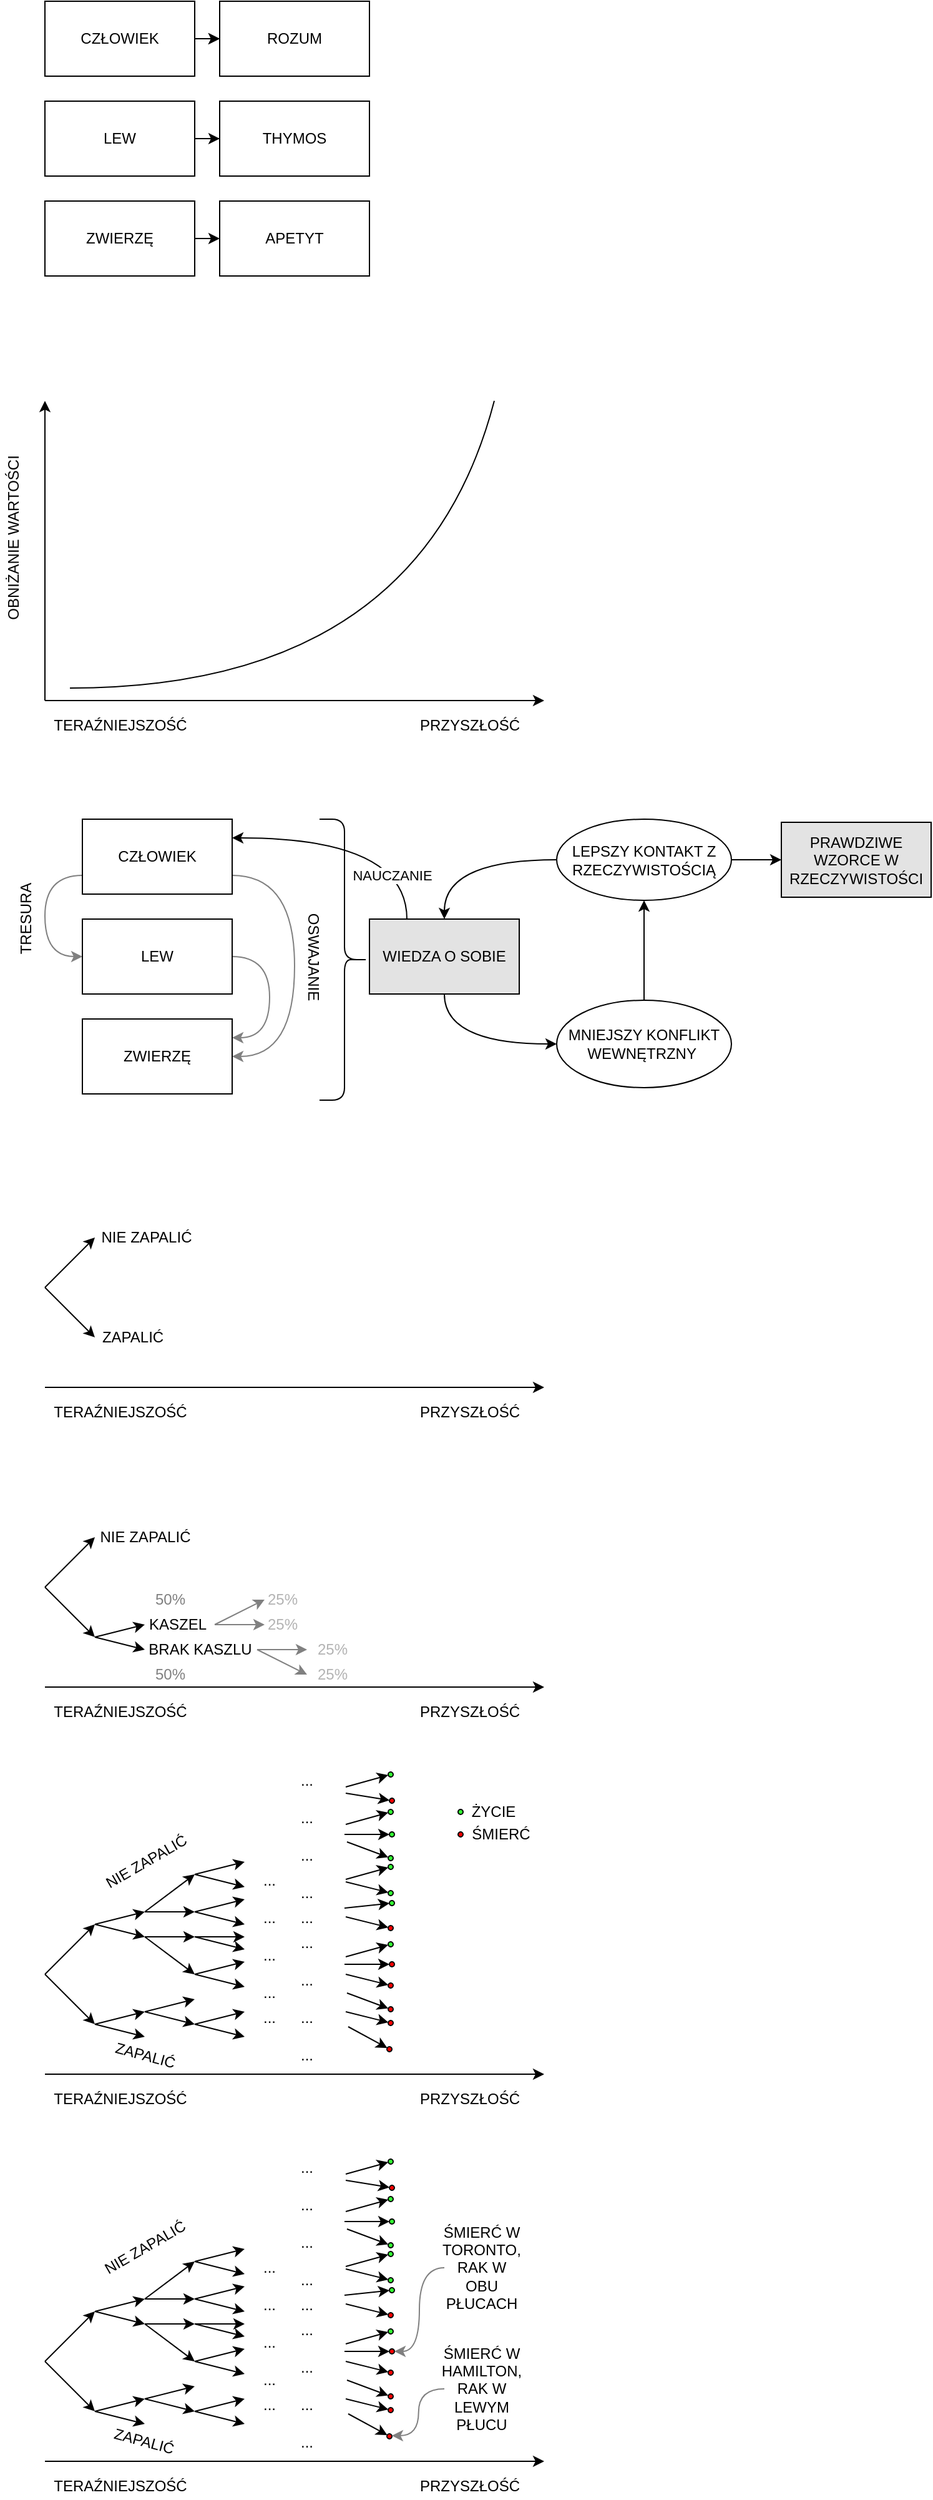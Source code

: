 <mxfile version="15.5.6" type="github">
  <diagram id="h3XiX5L2xC7716TNH4we" name="Page-1">
    <mxGraphModel dx="1521" dy="988" grid="1" gridSize="10" guides="1" tooltips="1" connect="1" arrows="1" fold="1" page="1" pageScale="1" pageWidth="827" pageHeight="1169" math="0" shadow="0">
      <root>
        <mxCell id="0" />
        <mxCell id="1" parent="0" />
        <mxCell id="xyvLPHj3RRTKYlfgmULw-8" style="edgeStyle=orthogonalEdgeStyle;rounded=0;orthogonalLoop=1;jettySize=auto;html=1;entryX=0;entryY=0.5;entryDx=0;entryDy=0;" parent="1" source="xyvLPHj3RRTKYlfgmULw-1" target="xyvLPHj3RRTKYlfgmULw-4" edge="1">
          <mxGeometry relative="1" as="geometry" />
        </mxCell>
        <mxCell id="xyvLPHj3RRTKYlfgmULw-12" value="" style="edgeStyle=orthogonalEdgeStyle;rounded=0;orthogonalLoop=1;jettySize=auto;html=1;" parent="1" source="xyvLPHj3RRTKYlfgmULw-1" target="xyvLPHj3RRTKYlfgmULw-4" edge="1">
          <mxGeometry relative="1" as="geometry" />
        </mxCell>
        <mxCell id="xyvLPHj3RRTKYlfgmULw-1" value="CZŁOWIEK" style="rounded=0;whiteSpace=wrap;html=1;" parent="1" vertex="1">
          <mxGeometry x="80" y="40" width="120" height="60" as="geometry" />
        </mxCell>
        <mxCell id="xyvLPHj3RRTKYlfgmULw-11" style="edgeStyle=orthogonalEdgeStyle;rounded=0;orthogonalLoop=1;jettySize=auto;html=1;entryX=0;entryY=0.5;entryDx=0;entryDy=0;" parent="1" source="xyvLPHj3RRTKYlfgmULw-2" target="xyvLPHj3RRTKYlfgmULw-10" edge="1">
          <mxGeometry relative="1" as="geometry" />
        </mxCell>
        <mxCell id="xyvLPHj3RRTKYlfgmULw-2" value="LEW" style="rounded=0;whiteSpace=wrap;html=1;" parent="1" vertex="1">
          <mxGeometry x="80" y="120" width="120" height="60" as="geometry" />
        </mxCell>
        <mxCell id="xyvLPHj3RRTKYlfgmULw-9" style="edgeStyle=orthogonalEdgeStyle;rounded=0;orthogonalLoop=1;jettySize=auto;html=1;exitX=1;exitY=0.5;exitDx=0;exitDy=0;entryX=0;entryY=0.5;entryDx=0;entryDy=0;" parent="1" source="xyvLPHj3RRTKYlfgmULw-3" target="xyvLPHj3RRTKYlfgmULw-5" edge="1">
          <mxGeometry relative="1" as="geometry" />
        </mxCell>
        <mxCell id="xyvLPHj3RRTKYlfgmULw-3" value="ZWIERZĘ" style="rounded=0;whiteSpace=wrap;html=1;" parent="1" vertex="1">
          <mxGeometry x="80" y="200" width="120" height="60" as="geometry" />
        </mxCell>
        <mxCell id="xyvLPHj3RRTKYlfgmULw-4" value="ROZUM" style="rounded=0;whiteSpace=wrap;html=1;" parent="1" vertex="1">
          <mxGeometry x="220" y="40" width="120" height="60" as="geometry" />
        </mxCell>
        <mxCell id="xyvLPHj3RRTKYlfgmULw-5" value="APETYT" style="rounded=0;whiteSpace=wrap;html=1;" parent="1" vertex="1">
          <mxGeometry x="220" y="200" width="120" height="60" as="geometry" />
        </mxCell>
        <mxCell id="xyvLPHj3RRTKYlfgmULw-10" value="THYMOS" style="rounded=0;whiteSpace=wrap;html=1;" parent="1" vertex="1">
          <mxGeometry x="220" y="120" width="120" height="60" as="geometry" />
        </mxCell>
        <mxCell id="xyvLPHj3RRTKYlfgmULw-14" value="" style="endArrow=classic;html=1;rounded=0;" parent="1" edge="1">
          <mxGeometry width="50" height="50" relative="1" as="geometry">
            <mxPoint x="80" y="600" as="sourcePoint" />
            <mxPoint x="80" y="360" as="targetPoint" />
          </mxGeometry>
        </mxCell>
        <mxCell id="xyvLPHj3RRTKYlfgmULw-15" value="" style="endArrow=classic;html=1;rounded=0;" parent="1" edge="1">
          <mxGeometry width="50" height="50" relative="1" as="geometry">
            <mxPoint x="80" y="600" as="sourcePoint" />
            <mxPoint x="480" y="600" as="targetPoint" />
          </mxGeometry>
        </mxCell>
        <mxCell id="xyvLPHj3RRTKYlfgmULw-16" value="PRZYSZŁOŚĆ" style="text;html=1;align=center;verticalAlign=middle;resizable=0;points=[];autosize=1;strokeColor=none;fillColor=none;" parent="1" vertex="1">
          <mxGeometry x="370" y="610" width="100" height="20" as="geometry" />
        </mxCell>
        <mxCell id="xyvLPHj3RRTKYlfgmULw-17" value="TERAŹNIEJSZOŚĆ" style="text;html=1;align=center;verticalAlign=middle;resizable=0;points=[];autosize=1;strokeColor=none;fillColor=none;" parent="1" vertex="1">
          <mxGeometry x="80" y="610" width="120" height="20" as="geometry" />
        </mxCell>
        <mxCell id="xyvLPHj3RRTKYlfgmULw-18" value="OBNIŻANIE WARTOŚCI" style="text;html=1;align=center;verticalAlign=middle;resizable=0;points=[];autosize=1;strokeColor=none;fillColor=none;rotation=-90;" parent="1" vertex="1">
          <mxGeometry x="-20" y="460" width="150" height="20" as="geometry" />
        </mxCell>
        <mxCell id="xyvLPHj3RRTKYlfgmULw-20" value="" style="endArrow=none;html=1;curved=1;" parent="1" edge="1">
          <mxGeometry width="50" height="50" relative="1" as="geometry">
            <mxPoint x="100" y="590" as="sourcePoint" />
            <mxPoint x="440" y="360" as="targetPoint" />
            <Array as="points">
              <mxPoint x="380" y="590" />
            </Array>
          </mxGeometry>
        </mxCell>
        <mxCell id="xyvLPHj3RRTKYlfgmULw-253" value="" style="endArrow=classic;html=1;rounded=0;" parent="1" edge="1">
          <mxGeometry x="80" y="1760" width="50" height="50" as="geometry">
            <mxPoint x="80" y="2010" as="sourcePoint" />
            <mxPoint x="480" y="2010" as="targetPoint" />
          </mxGeometry>
        </mxCell>
        <mxCell id="xyvLPHj3RRTKYlfgmULw-254" value="PRZYSZŁOŚĆ" style="text;html=1;align=center;verticalAlign=middle;resizable=0;points=[];autosize=1;strokeColor=none;fillColor=none;" parent="1" vertex="1">
          <mxGeometry x="370" y="2020" width="100" height="20" as="geometry" />
        </mxCell>
        <mxCell id="xyvLPHj3RRTKYlfgmULw-255" value="TERAŹNIEJSZOŚĆ" style="text;html=1;align=center;verticalAlign=middle;resizable=0;points=[];autosize=1;strokeColor=none;fillColor=none;" parent="1" vertex="1">
          <mxGeometry x="80" y="2020" width="120" height="20" as="geometry" />
        </mxCell>
        <mxCell id="xyvLPHj3RRTKYlfgmULw-256" value="" style="endArrow=classic;html=1;curved=1;" parent="1" edge="1">
          <mxGeometry x="80" y="1760" width="50" height="50" as="geometry">
            <mxPoint x="80" y="1930" as="sourcePoint" />
            <mxPoint x="120" y="1890" as="targetPoint" />
          </mxGeometry>
        </mxCell>
        <mxCell id="xyvLPHj3RRTKYlfgmULw-257" value="" style="endArrow=classic;html=1;curved=1;" parent="1" edge="1">
          <mxGeometry x="80" y="1760" width="50" height="50" as="geometry">
            <mxPoint x="80" y="1930" as="sourcePoint" />
            <mxPoint x="120" y="1970" as="targetPoint" />
          </mxGeometry>
        </mxCell>
        <mxCell id="xyvLPHj3RRTKYlfgmULw-258" value="" style="endArrow=classic;html=1;curved=1;" parent="1" edge="1">
          <mxGeometry x="80" y="1760" width="50" height="50" as="geometry">
            <mxPoint x="120" y="1890" as="sourcePoint" />
            <mxPoint x="160" y="1880" as="targetPoint" />
          </mxGeometry>
        </mxCell>
        <mxCell id="xyvLPHj3RRTKYlfgmULw-259" value="" style="endArrow=classic;html=1;curved=1;" parent="1" edge="1">
          <mxGeometry x="80" y="1760" width="50" height="50" as="geometry">
            <mxPoint x="120" y="1890" as="sourcePoint" />
            <mxPoint x="160" y="1900" as="targetPoint" />
          </mxGeometry>
        </mxCell>
        <mxCell id="xyvLPHj3RRTKYlfgmULw-260" value="" style="endArrow=classic;html=1;curved=1;" parent="1" edge="1">
          <mxGeometry x="80" y="1760" width="50" height="50" as="geometry">
            <mxPoint x="120" y="1970" as="sourcePoint" />
            <mxPoint x="160" y="1960" as="targetPoint" />
          </mxGeometry>
        </mxCell>
        <mxCell id="xyvLPHj3RRTKYlfgmULw-261" value="" style="endArrow=classic;html=1;curved=1;" parent="1" edge="1">
          <mxGeometry x="80" y="1760" width="50" height="50" as="geometry">
            <mxPoint x="120" y="1970" as="sourcePoint" />
            <mxPoint x="160" y="1980" as="targetPoint" />
          </mxGeometry>
        </mxCell>
        <mxCell id="xyvLPHj3RRTKYlfgmULw-262" value="" style="endArrow=classic;html=1;curved=1;" parent="1" edge="1">
          <mxGeometry x="80" y="1760" width="50" height="50" as="geometry">
            <mxPoint x="160" y="1900" as="sourcePoint" />
            <mxPoint x="200" y="1900" as="targetPoint" />
          </mxGeometry>
        </mxCell>
        <mxCell id="xyvLPHj3RRTKYlfgmULw-263" value="" style="endArrow=classic;html=1;curved=1;" parent="1" edge="1">
          <mxGeometry x="80" y="1760" width="50" height="50" as="geometry">
            <mxPoint x="160" y="1900" as="sourcePoint" />
            <mxPoint x="200" y="1930" as="targetPoint" />
          </mxGeometry>
        </mxCell>
        <mxCell id="xyvLPHj3RRTKYlfgmULw-264" value="" style="endArrow=classic;html=1;curved=1;" parent="1" edge="1">
          <mxGeometry x="80" y="1760" width="50" height="50" as="geometry">
            <mxPoint x="160" y="1960" as="sourcePoint" />
            <mxPoint x="200" y="1950" as="targetPoint" />
          </mxGeometry>
        </mxCell>
        <mxCell id="xyvLPHj3RRTKYlfgmULw-265" value="" style="endArrow=classic;html=1;curved=1;" parent="1" edge="1">
          <mxGeometry x="80" y="1760" width="50" height="50" as="geometry">
            <mxPoint x="160" y="1960" as="sourcePoint" />
            <mxPoint x="200" y="1970" as="targetPoint" />
          </mxGeometry>
        </mxCell>
        <mxCell id="xyvLPHj3RRTKYlfgmULw-266" value="" style="endArrow=classic;html=1;curved=1;" parent="1" edge="1">
          <mxGeometry x="80" y="1760" width="50" height="50" as="geometry">
            <mxPoint x="160" y="1880" as="sourcePoint" />
            <mxPoint x="200" y="1850" as="targetPoint" />
          </mxGeometry>
        </mxCell>
        <mxCell id="xyvLPHj3RRTKYlfgmULw-267" value="" style="endArrow=classic;html=1;curved=1;" parent="1" edge="1">
          <mxGeometry x="80" y="1760" width="50" height="50" as="geometry">
            <mxPoint x="160" y="1880" as="sourcePoint" />
            <mxPoint x="200" y="1880" as="targetPoint" />
          </mxGeometry>
        </mxCell>
        <mxCell id="xyvLPHj3RRTKYlfgmULw-268" value="" style="endArrow=classic;html=1;curved=1;" parent="1" edge="1">
          <mxGeometry x="80" y="1760" width="50" height="50" as="geometry">
            <mxPoint x="200" y="1850" as="sourcePoint" />
            <mxPoint x="240" y="1840" as="targetPoint" />
          </mxGeometry>
        </mxCell>
        <mxCell id="xyvLPHj3RRTKYlfgmULw-269" value="" style="endArrow=classic;html=1;curved=1;" parent="1" edge="1">
          <mxGeometry x="80" y="1760" width="50" height="50" as="geometry">
            <mxPoint x="200" y="1850" as="sourcePoint" />
            <mxPoint x="240" y="1860" as="targetPoint" />
          </mxGeometry>
        </mxCell>
        <mxCell id="xyvLPHj3RRTKYlfgmULw-270" value="" style="endArrow=classic;html=1;curved=1;" parent="1" edge="1">
          <mxGeometry x="80" y="1760" width="50" height="50" as="geometry">
            <mxPoint x="200" y="1880" as="sourcePoint" />
            <mxPoint x="240" y="1870" as="targetPoint" />
          </mxGeometry>
        </mxCell>
        <mxCell id="xyvLPHj3RRTKYlfgmULw-271" value="" style="endArrow=classic;html=1;curved=1;" parent="1" edge="1">
          <mxGeometry x="80" y="1760" width="50" height="50" as="geometry">
            <mxPoint x="200" y="1880" as="sourcePoint" />
            <mxPoint x="240" y="1890" as="targetPoint" />
          </mxGeometry>
        </mxCell>
        <mxCell id="xyvLPHj3RRTKYlfgmULw-272" value="" style="endArrow=classic;html=1;curved=1;" parent="1" edge="1">
          <mxGeometry x="80" y="1760" width="50" height="50" as="geometry">
            <mxPoint x="200" y="1930" as="sourcePoint" />
            <mxPoint x="240" y="1920" as="targetPoint" />
          </mxGeometry>
        </mxCell>
        <mxCell id="xyvLPHj3RRTKYlfgmULw-273" value="" style="endArrow=classic;html=1;curved=1;" parent="1" edge="1">
          <mxGeometry x="80" y="1760" width="50" height="50" as="geometry">
            <mxPoint x="200" y="1930" as="sourcePoint" />
            <mxPoint x="240" y="1940" as="targetPoint" />
          </mxGeometry>
        </mxCell>
        <mxCell id="xyvLPHj3RRTKYlfgmULw-274" value="" style="endArrow=classic;html=1;curved=1;" parent="1" edge="1">
          <mxGeometry x="80" y="1760" width="50" height="50" as="geometry">
            <mxPoint x="200" y="1900" as="sourcePoint" />
            <mxPoint x="240" y="1900" as="targetPoint" />
          </mxGeometry>
        </mxCell>
        <mxCell id="xyvLPHj3RRTKYlfgmULw-275" value="" style="endArrow=classic;html=1;curved=1;" parent="1" edge="1">
          <mxGeometry x="80" y="1760" width="50" height="50" as="geometry">
            <mxPoint x="200" y="1900" as="sourcePoint" />
            <mxPoint x="240" y="1910" as="targetPoint" />
          </mxGeometry>
        </mxCell>
        <mxCell id="xyvLPHj3RRTKYlfgmULw-276" value="" style="endArrow=classic;html=1;curved=1;" parent="1" edge="1">
          <mxGeometry x="80" y="1760" width="50" height="50" as="geometry">
            <mxPoint x="200" y="1970" as="sourcePoint" />
            <mxPoint x="240" y="1960" as="targetPoint" />
          </mxGeometry>
        </mxCell>
        <mxCell id="xyvLPHj3RRTKYlfgmULw-277" value="" style="endArrow=classic;html=1;curved=1;" parent="1" edge="1">
          <mxGeometry x="80" y="1760" width="50" height="50" as="geometry">
            <mxPoint x="200" y="1970" as="sourcePoint" />
            <mxPoint x="240" y="1980" as="targetPoint" />
          </mxGeometry>
        </mxCell>
        <mxCell id="xyvLPHj3RRTKYlfgmULw-278" value="..." style="text;html=1;strokeColor=none;fillColor=none;align=center;verticalAlign=middle;whiteSpace=wrap;rounded=0;" parent="1" vertex="1">
          <mxGeometry x="230" y="1840" width="60" height="30" as="geometry" />
        </mxCell>
        <mxCell id="xyvLPHj3RRTKYlfgmULw-279" value="..." style="text;html=1;strokeColor=none;fillColor=none;align=center;verticalAlign=middle;whiteSpace=wrap;rounded=0;" parent="1" vertex="1">
          <mxGeometry x="230" y="1870" width="60" height="30" as="geometry" />
        </mxCell>
        <mxCell id="xyvLPHj3RRTKYlfgmULw-280" value="..." style="text;html=1;strokeColor=none;fillColor=none;align=center;verticalAlign=middle;whiteSpace=wrap;rounded=0;" parent="1" vertex="1">
          <mxGeometry x="230" y="1900" width="60" height="30" as="geometry" />
        </mxCell>
        <mxCell id="xyvLPHj3RRTKYlfgmULw-281" value="..." style="text;html=1;strokeColor=none;fillColor=none;align=center;verticalAlign=middle;whiteSpace=wrap;rounded=0;" parent="1" vertex="1">
          <mxGeometry x="230" y="1930" width="60" height="30" as="geometry" />
        </mxCell>
        <mxCell id="xyvLPHj3RRTKYlfgmULw-282" value="..." style="text;html=1;strokeColor=none;fillColor=none;align=center;verticalAlign=middle;whiteSpace=wrap;rounded=0;" parent="1" vertex="1">
          <mxGeometry x="230" y="1950" width="60" height="30" as="geometry" />
        </mxCell>
        <mxCell id="xyvLPHj3RRTKYlfgmULw-283" value="..." style="text;html=1;strokeColor=none;fillColor=none;align=center;verticalAlign=middle;whiteSpace=wrap;rounded=0;" parent="1" vertex="1">
          <mxGeometry x="260" y="1760" width="60" height="30" as="geometry" />
        </mxCell>
        <mxCell id="xyvLPHj3RRTKYlfgmULw-284" value="..." style="text;html=1;strokeColor=none;fillColor=none;align=center;verticalAlign=middle;whiteSpace=wrap;rounded=0;" parent="1" vertex="1">
          <mxGeometry x="260" y="1790" width="60" height="30" as="geometry" />
        </mxCell>
        <mxCell id="xyvLPHj3RRTKYlfgmULw-285" value="..." style="text;html=1;strokeColor=none;fillColor=none;align=center;verticalAlign=middle;whiteSpace=wrap;rounded=0;" parent="1" vertex="1">
          <mxGeometry x="260" y="1820" width="60" height="30" as="geometry" />
        </mxCell>
        <mxCell id="xyvLPHj3RRTKYlfgmULw-286" value="..." style="text;html=1;strokeColor=none;fillColor=none;align=center;verticalAlign=middle;whiteSpace=wrap;rounded=0;" parent="1" vertex="1">
          <mxGeometry x="260" y="1850" width="60" height="30" as="geometry" />
        </mxCell>
        <mxCell id="xyvLPHj3RRTKYlfgmULw-287" value="..." style="text;html=1;strokeColor=none;fillColor=none;align=center;verticalAlign=middle;whiteSpace=wrap;rounded=0;" parent="1" vertex="1">
          <mxGeometry x="260" y="1870" width="60" height="30" as="geometry" />
        </mxCell>
        <mxCell id="xyvLPHj3RRTKYlfgmULw-288" value="..." style="text;html=1;strokeColor=none;fillColor=none;align=center;verticalAlign=middle;whiteSpace=wrap;rounded=0;" parent="1" vertex="1">
          <mxGeometry x="260" y="1890" width="60" height="30" as="geometry" />
        </mxCell>
        <mxCell id="xyvLPHj3RRTKYlfgmULw-289" value="..." style="text;html=1;strokeColor=none;fillColor=none;align=center;verticalAlign=middle;whiteSpace=wrap;rounded=0;" parent="1" vertex="1">
          <mxGeometry x="260" y="1920" width="60" height="30" as="geometry" />
        </mxCell>
        <mxCell id="xyvLPHj3RRTKYlfgmULw-290" value="..." style="text;html=1;strokeColor=none;fillColor=none;align=center;verticalAlign=middle;whiteSpace=wrap;rounded=0;" parent="1" vertex="1">
          <mxGeometry x="260" y="1950" width="60" height="30" as="geometry" />
        </mxCell>
        <mxCell id="xyvLPHj3RRTKYlfgmULw-291" value="..." style="text;html=1;strokeColor=none;fillColor=none;align=center;verticalAlign=middle;whiteSpace=wrap;rounded=0;" parent="1" vertex="1">
          <mxGeometry x="260" y="1980" width="60" height="30" as="geometry" />
        </mxCell>
        <mxCell id="xyvLPHj3RRTKYlfgmULw-292" value="" style="group;rotation=-15;" parent="1" vertex="1" connectable="0">
          <mxGeometry x="320" y="1773" width="40" height="4" as="geometry" />
        </mxCell>
        <mxCell id="xyvLPHj3RRTKYlfgmULw-293" value="" style="endArrow=classic;html=1;curved=1;entryX=0;entryY=0.5;entryDx=0;entryDy=0;" parent="xyvLPHj3RRTKYlfgmULw-292" target="xyvLPHj3RRTKYlfgmULw-294" edge="1">
          <mxGeometry width="50" height="50" relative="1" as="geometry">
            <mxPoint x="1" y="7" as="sourcePoint" />
            <mxPoint x="29" y="-3" as="targetPoint" />
          </mxGeometry>
        </mxCell>
        <mxCell id="xyvLPHj3RRTKYlfgmULw-294" value="" style="ellipse;whiteSpace=wrap;html=1;fillColor=#33FF33;gradientColor=none;rotation=-15;" parent="xyvLPHj3RRTKYlfgmULw-292" vertex="1">
          <mxGeometry x="35" y="-5" width="4" height="4" as="geometry" />
        </mxCell>
        <mxCell id="xyvLPHj3RRTKYlfgmULw-295" value="" style="group;rotation=10;" parent="1" vertex="1" connectable="0">
          <mxGeometry x="320" y="1786" width="40" height="4" as="geometry" />
        </mxCell>
        <mxCell id="xyvLPHj3RRTKYlfgmULw-296" value="" style="endArrow=classic;html=1;curved=1;entryX=0;entryY=0.5;entryDx=0;entryDy=0;" parent="xyvLPHj3RRTKYlfgmULw-295" target="xyvLPHj3RRTKYlfgmULw-297" edge="1">
          <mxGeometry width="50" height="50" relative="1" as="geometry">
            <mxPoint x="1" y="-1" as="sourcePoint" />
            <mxPoint x="30" y="1" as="targetPoint" />
          </mxGeometry>
        </mxCell>
        <mxCell id="xyvLPHj3RRTKYlfgmULw-297" value="" style="ellipse;whiteSpace=wrap;html=1;fillColor=#FF0000;gradientColor=none;rotation=10;" parent="xyvLPHj3RRTKYlfgmULw-295" vertex="1">
          <mxGeometry x="36" y="3" width="4" height="4" as="geometry" />
        </mxCell>
        <mxCell id="xyvLPHj3RRTKYlfgmULw-298" value="" style="group;rotation=-15;" parent="1" vertex="1" connectable="0">
          <mxGeometry x="320" y="1803" width="40" height="4" as="geometry" />
        </mxCell>
        <mxCell id="xyvLPHj3RRTKYlfgmULw-299" value="" style="endArrow=classic;html=1;curved=1;entryX=0;entryY=0.5;entryDx=0;entryDy=0;" parent="xyvLPHj3RRTKYlfgmULw-298" target="xyvLPHj3RRTKYlfgmULw-300" edge="1">
          <mxGeometry width="50" height="50" relative="1" as="geometry">
            <mxPoint x="1" y="7" as="sourcePoint" />
            <mxPoint x="29" y="-3" as="targetPoint" />
          </mxGeometry>
        </mxCell>
        <mxCell id="xyvLPHj3RRTKYlfgmULw-300" value="" style="ellipse;whiteSpace=wrap;html=1;fillColor=#33FF33;gradientColor=none;rotation=-15;" parent="xyvLPHj3RRTKYlfgmULw-298" vertex="1">
          <mxGeometry x="35" y="-5" width="4" height="4" as="geometry" />
        </mxCell>
        <mxCell id="xyvLPHj3RRTKYlfgmULw-301" value="" style="group;rotation=0;" parent="1" vertex="1" connectable="0">
          <mxGeometry x="320" y="1816" width="40" height="4" as="geometry" />
        </mxCell>
        <mxCell id="xyvLPHj3RRTKYlfgmULw-302" value="" style="endArrow=classic;html=1;curved=1;entryX=0;entryY=0.5;entryDx=0;entryDy=0;" parent="xyvLPHj3RRTKYlfgmULw-301" target="xyvLPHj3RRTKYlfgmULw-303" edge="1">
          <mxGeometry width="50" height="50" relative="1" as="geometry">
            <mxPoint y="2" as="sourcePoint" />
            <mxPoint x="30" y="-1" as="targetPoint" />
          </mxGeometry>
        </mxCell>
        <mxCell id="xyvLPHj3RRTKYlfgmULw-303" value="" style="ellipse;whiteSpace=wrap;html=1;fillColor=#33FF33;gradientColor=none;rotation=0;" parent="xyvLPHj3RRTKYlfgmULw-301" vertex="1">
          <mxGeometry x="36" width="4" height="4" as="geometry" />
        </mxCell>
        <mxCell id="xyvLPHj3RRTKYlfgmULw-304" value="" style="group;rotation=20;" parent="1" vertex="1" connectable="0">
          <mxGeometry x="320" y="1829" width="40" height="4" as="geometry" />
        </mxCell>
        <mxCell id="xyvLPHj3RRTKYlfgmULw-305" value="" style="endArrow=classic;html=1;curved=1;entryX=0;entryY=0.5;entryDx=0;entryDy=0;" parent="xyvLPHj3RRTKYlfgmULw-304" target="xyvLPHj3RRTKYlfgmULw-306" edge="1">
          <mxGeometry width="50" height="50" relative="1" as="geometry">
            <mxPoint x="2" y="-5" as="sourcePoint" />
            <mxPoint x="30" y="3" as="targetPoint" />
          </mxGeometry>
        </mxCell>
        <mxCell id="xyvLPHj3RRTKYlfgmULw-306" value="" style="ellipse;whiteSpace=wrap;html=1;fillColor=#33FF33;gradientColor=none;rotation=20;" parent="xyvLPHj3RRTKYlfgmULw-304" vertex="1">
          <mxGeometry x="35" y="6" width="4" height="4" as="geometry" />
        </mxCell>
        <mxCell id="xyvLPHj3RRTKYlfgmULw-307" value="" style="group;rotation=-15;" parent="1" vertex="1" connectable="0">
          <mxGeometry x="320" y="1847" width="40" height="4" as="geometry" />
        </mxCell>
        <mxCell id="xyvLPHj3RRTKYlfgmULw-308" value="" style="endArrow=classic;html=1;curved=1;entryX=0;entryY=0.5;entryDx=0;entryDy=0;" parent="xyvLPHj3RRTKYlfgmULw-307" target="xyvLPHj3RRTKYlfgmULw-309" edge="1">
          <mxGeometry width="50" height="50" relative="1" as="geometry">
            <mxPoint x="1" y="7" as="sourcePoint" />
            <mxPoint x="29" y="-3" as="targetPoint" />
          </mxGeometry>
        </mxCell>
        <mxCell id="xyvLPHj3RRTKYlfgmULw-309" value="" style="ellipse;whiteSpace=wrap;html=1;fillColor=#33FF33;gradientColor=none;rotation=-15;" parent="xyvLPHj3RRTKYlfgmULw-307" vertex="1">
          <mxGeometry x="35" y="-5" width="4" height="4" as="geometry" />
        </mxCell>
        <mxCell id="xyvLPHj3RRTKYlfgmULw-310" value="" style="group;rotation=15;" parent="1" vertex="1" connectable="0">
          <mxGeometry x="320" y="1859" width="40" height="4" as="geometry" />
        </mxCell>
        <mxCell id="xyvLPHj3RRTKYlfgmULw-311" value="" style="endArrow=classic;html=1;curved=1;entryX=0;entryY=0.5;entryDx=0;entryDy=0;" parent="xyvLPHj3RRTKYlfgmULw-310" target="xyvLPHj3RRTKYlfgmULw-312" edge="1">
          <mxGeometry width="50" height="50" relative="1" as="geometry">
            <mxPoint x="1" y="-3" as="sourcePoint" />
            <mxPoint x="30" y="2" as="targetPoint" />
          </mxGeometry>
        </mxCell>
        <mxCell id="xyvLPHj3RRTKYlfgmULw-312" value="" style="ellipse;whiteSpace=wrap;html=1;fillColor=#33FF33;gradientColor=none;rotation=15;" parent="xyvLPHj3RRTKYlfgmULw-310" vertex="1">
          <mxGeometry x="35" y="4" width="4" height="4" as="geometry" />
        </mxCell>
        <mxCell id="xyvLPHj3RRTKYlfgmULw-313" value="" style="group;rotation=-5;" parent="1" vertex="1" connectable="0">
          <mxGeometry x="320" y="1873" width="40" height="4" as="geometry" />
        </mxCell>
        <mxCell id="xyvLPHj3RRTKYlfgmULw-314" value="" style="endArrow=classic;html=1;curved=1;entryX=0;entryY=0.5;entryDx=0;entryDy=0;" parent="xyvLPHj3RRTKYlfgmULw-313" target="xyvLPHj3RRTKYlfgmULw-315" edge="1">
          <mxGeometry width="50" height="50" relative="1" as="geometry">
            <mxPoint y="4" as="sourcePoint" />
            <mxPoint x="30" y="-1" as="targetPoint" />
          </mxGeometry>
        </mxCell>
        <mxCell id="xyvLPHj3RRTKYlfgmULw-315" value="" style="ellipse;whiteSpace=wrap;html=1;fillColor=#33FF33;gradientColor=none;rotation=-5;" parent="xyvLPHj3RRTKYlfgmULw-313" vertex="1">
          <mxGeometry x="36" y="-2" width="4" height="4" as="geometry" />
        </mxCell>
        <mxCell id="xyvLPHj3RRTKYlfgmULw-316" value="" style="group;rotation=15;" parent="1" vertex="1" connectable="0">
          <mxGeometry x="320" y="1887" width="40" height="4" as="geometry" />
        </mxCell>
        <mxCell id="xyvLPHj3RRTKYlfgmULw-317" value="" style="endArrow=classic;html=1;curved=1;entryX=0;entryY=0.5;entryDx=0;entryDy=0;" parent="xyvLPHj3RRTKYlfgmULw-316" target="xyvLPHj3RRTKYlfgmULw-318" edge="1">
          <mxGeometry width="50" height="50" relative="1" as="geometry">
            <mxPoint x="1" y="-3" as="sourcePoint" />
            <mxPoint x="30" y="2" as="targetPoint" />
          </mxGeometry>
        </mxCell>
        <mxCell id="xyvLPHj3RRTKYlfgmULw-318" value="" style="ellipse;whiteSpace=wrap;html=1;fillColor=#FF0000;gradientColor=none;rotation=15;" parent="xyvLPHj3RRTKYlfgmULw-316" vertex="1">
          <mxGeometry x="35" y="4" width="4" height="4" as="geometry" />
        </mxCell>
        <mxCell id="xyvLPHj3RRTKYlfgmULw-319" value="" style="group;rotation=-15;" parent="1" vertex="1" connectable="0">
          <mxGeometry x="320" y="1909" width="40" height="4" as="geometry" />
        </mxCell>
        <mxCell id="xyvLPHj3RRTKYlfgmULw-320" value="" style="endArrow=classic;html=1;curved=1;entryX=0;entryY=0.5;entryDx=0;entryDy=0;" parent="xyvLPHj3RRTKYlfgmULw-319" target="xyvLPHj3RRTKYlfgmULw-321" edge="1">
          <mxGeometry width="50" height="50" relative="1" as="geometry">
            <mxPoint x="1" y="7" as="sourcePoint" />
            <mxPoint x="29" y="-3" as="targetPoint" />
          </mxGeometry>
        </mxCell>
        <mxCell id="xyvLPHj3RRTKYlfgmULw-321" value="" style="ellipse;whiteSpace=wrap;html=1;fillColor=#33FF33;gradientColor=none;rotation=-15;" parent="xyvLPHj3RRTKYlfgmULw-319" vertex="1">
          <mxGeometry x="35" y="-5" width="4" height="4" as="geometry" />
        </mxCell>
        <mxCell id="xyvLPHj3RRTKYlfgmULw-322" value="" style="group;rotation=0;" parent="1" vertex="1" connectable="0">
          <mxGeometry x="320" y="1920" width="40" height="4" as="geometry" />
        </mxCell>
        <mxCell id="xyvLPHj3RRTKYlfgmULw-323" value="" style="endArrow=classic;html=1;curved=1;entryX=0;entryY=0.5;entryDx=0;entryDy=0;" parent="xyvLPHj3RRTKYlfgmULw-322" target="xyvLPHj3RRTKYlfgmULw-324" edge="1">
          <mxGeometry width="50" height="50" relative="1" as="geometry">
            <mxPoint y="2" as="sourcePoint" />
            <mxPoint x="30" y="-1" as="targetPoint" />
          </mxGeometry>
        </mxCell>
        <mxCell id="xyvLPHj3RRTKYlfgmULw-324" value="" style="ellipse;whiteSpace=wrap;html=1;fillColor=#FF0000;gradientColor=none;rotation=0;" parent="xyvLPHj3RRTKYlfgmULw-322" vertex="1">
          <mxGeometry x="36" width="4" height="4" as="geometry" />
        </mxCell>
        <mxCell id="xyvLPHj3RRTKYlfgmULw-325" value="" style="group;rotation=15;" parent="1" vertex="1" connectable="0">
          <mxGeometry x="320" y="1933" width="40" height="4" as="geometry" />
        </mxCell>
        <mxCell id="xyvLPHj3RRTKYlfgmULw-326" value="" style="endArrow=classic;html=1;curved=1;entryX=0;entryY=0.5;entryDx=0;entryDy=0;" parent="xyvLPHj3RRTKYlfgmULw-325" target="xyvLPHj3RRTKYlfgmULw-327" edge="1">
          <mxGeometry width="50" height="50" relative="1" as="geometry">
            <mxPoint x="1" y="-3" as="sourcePoint" />
            <mxPoint x="30" y="2" as="targetPoint" />
          </mxGeometry>
        </mxCell>
        <mxCell id="xyvLPHj3RRTKYlfgmULw-327" value="" style="ellipse;whiteSpace=wrap;html=1;fillColor=#FF0000;gradientColor=none;rotation=15;" parent="xyvLPHj3RRTKYlfgmULw-325" vertex="1">
          <mxGeometry x="35" y="4" width="4" height="4" as="geometry" />
        </mxCell>
        <mxCell id="xyvLPHj3RRTKYlfgmULw-328" value="" style="group;rotation=20;" parent="1" vertex="1" connectable="0">
          <mxGeometry x="320" y="1950" width="40" height="4" as="geometry" />
        </mxCell>
        <mxCell id="xyvLPHj3RRTKYlfgmULw-329" value="" style="endArrow=classic;html=1;curved=1;entryX=0;entryY=0.5;entryDx=0;entryDy=0;" parent="xyvLPHj3RRTKYlfgmULw-328" target="xyvLPHj3RRTKYlfgmULw-330" edge="1">
          <mxGeometry width="50" height="50" relative="1" as="geometry">
            <mxPoint x="2" y="-5" as="sourcePoint" />
            <mxPoint x="30" y="3" as="targetPoint" />
          </mxGeometry>
        </mxCell>
        <mxCell id="xyvLPHj3RRTKYlfgmULw-330" value="" style="ellipse;whiteSpace=wrap;html=1;fillColor=#FF0000;gradientColor=none;rotation=20;" parent="xyvLPHj3RRTKYlfgmULw-328" vertex="1">
          <mxGeometry x="35" y="6" width="4" height="4" as="geometry" />
        </mxCell>
        <mxCell id="xyvLPHj3RRTKYlfgmULw-331" value="" style="group;rotation=15;" parent="1" vertex="1" connectable="0">
          <mxGeometry x="320" y="1963" width="40" height="4" as="geometry" />
        </mxCell>
        <mxCell id="xyvLPHj3RRTKYlfgmULw-332" value="" style="endArrow=classic;html=1;curved=1;entryX=0;entryY=0.5;entryDx=0;entryDy=0;" parent="xyvLPHj3RRTKYlfgmULw-331" target="xyvLPHj3RRTKYlfgmULw-333" edge="1">
          <mxGeometry width="50" height="50" relative="1" as="geometry">
            <mxPoint x="1" y="-3" as="sourcePoint" />
            <mxPoint x="30" y="2" as="targetPoint" />
          </mxGeometry>
        </mxCell>
        <mxCell id="xyvLPHj3RRTKYlfgmULw-333" value="" style="ellipse;whiteSpace=wrap;html=1;fillColor=#FF0000;gradientColor=none;rotation=15;" parent="xyvLPHj3RRTKYlfgmULw-331" vertex="1">
          <mxGeometry x="35" y="4" width="4" height="4" as="geometry" />
        </mxCell>
        <mxCell id="xyvLPHj3RRTKYlfgmULw-334" value="" style="group;rotation=30;" parent="1" vertex="1" connectable="0">
          <mxGeometry x="320" y="1980" width="40" height="4" as="geometry" />
        </mxCell>
        <mxCell id="xyvLPHj3RRTKYlfgmULw-335" value="" style="endArrow=classic;html=1;curved=1;entryX=0;entryY=0.5;entryDx=0;entryDy=0;" parent="xyvLPHj3RRTKYlfgmULw-334" target="xyvLPHj3RRTKYlfgmULw-336" edge="1">
          <mxGeometry width="50" height="50" relative="1" as="geometry">
            <mxPoint x="3" y="-8" as="sourcePoint" />
            <mxPoint x="30" y="5" as="targetPoint" />
          </mxGeometry>
        </mxCell>
        <mxCell id="xyvLPHj3RRTKYlfgmULw-336" value="" style="ellipse;whiteSpace=wrap;html=1;fillColor=#FF0000;gradientColor=none;rotation=30;" parent="xyvLPHj3RRTKYlfgmULw-334" vertex="1">
          <mxGeometry x="34" y="8" width="4" height="4" as="geometry" />
        </mxCell>
        <mxCell id="xyvLPHj3RRTKYlfgmULw-339" style="edgeStyle=orthogonalEdgeStyle;curved=1;orthogonalLoop=1;jettySize=auto;html=1;entryX=1;entryY=0;entryDx=0;entryDy=0;strokeColor=#808080;" parent="1" source="xyvLPHj3RRTKYlfgmULw-337" target="xyvLPHj3RRTKYlfgmULw-336" edge="1">
          <mxGeometry x="80" y="1760" as="geometry" />
        </mxCell>
        <mxCell id="xyvLPHj3RRTKYlfgmULw-337" value="ŚMIERĆ W HAMILTON, RAK W LEWYM PŁUCU" style="text;html=1;strokeColor=none;fillColor=none;align=center;verticalAlign=middle;whiteSpace=wrap;rounded=0;" parent="1" vertex="1">
          <mxGeometry x="400" y="1937" width="60" height="30" as="geometry" />
        </mxCell>
        <mxCell id="xyvLPHj3RRTKYlfgmULw-243" value="" style="endArrow=classic;html=1;rounded=0;" parent="1" edge="1">
          <mxGeometry x="80" y="1260" width="50" height="50" as="geometry">
            <mxPoint x="80" y="1390" as="sourcePoint" />
            <mxPoint x="480" y="1390" as="targetPoint" />
          </mxGeometry>
        </mxCell>
        <mxCell id="xyvLPHj3RRTKYlfgmULw-244" value="PRZYSZŁOŚĆ" style="text;html=1;align=center;verticalAlign=middle;resizable=0;points=[];autosize=1;strokeColor=none;fillColor=none;" parent="1" vertex="1">
          <mxGeometry x="370" y="1400" width="100" height="20" as="geometry" />
        </mxCell>
        <mxCell id="xyvLPHj3RRTKYlfgmULw-245" value="TERAŹNIEJSZOŚĆ" style="text;html=1;align=center;verticalAlign=middle;resizable=0;points=[];autosize=1;strokeColor=none;fillColor=none;" parent="1" vertex="1">
          <mxGeometry x="80" y="1400" width="120" height="20" as="geometry" />
        </mxCell>
        <mxCell id="xyvLPHj3RRTKYlfgmULw-246" value="" style="endArrow=classic;html=1;curved=1;" parent="1" edge="1">
          <mxGeometry x="80" y="1260" width="50" height="50" as="geometry">
            <mxPoint x="80" y="1310" as="sourcePoint" />
            <mxPoint x="120" y="1270" as="targetPoint" />
          </mxGeometry>
        </mxCell>
        <mxCell id="xyvLPHj3RRTKYlfgmULw-247" value="" style="endArrow=classic;html=1;curved=1;" parent="1" edge="1">
          <mxGeometry x="80" y="1260" width="50" height="50" as="geometry">
            <mxPoint x="80" y="1310" as="sourcePoint" />
            <mxPoint x="120" y="1350" as="targetPoint" />
          </mxGeometry>
        </mxCell>
        <mxCell id="xyvLPHj3RRTKYlfgmULw-248" value="BRAK KASZLU" style="text;html=1;align=center;verticalAlign=middle;resizable=0;points=[];autosize=1;strokeColor=none;fillColor=none;" parent="1" vertex="1">
          <mxGeometry x="154" y="1350" width="100" height="20" as="geometry" />
        </mxCell>
        <mxCell id="xyvLPHj3RRTKYlfgmULw-249" value="KASZEL" style="text;html=1;align=center;verticalAlign=middle;resizable=0;points=[];autosize=1;strokeColor=none;fillColor=none;" parent="1" vertex="1">
          <mxGeometry x="156" y="1330" width="60" height="20" as="geometry" />
        </mxCell>
        <mxCell id="xyvLPHj3RRTKYlfgmULw-250" value="" style="endArrow=classic;html=1;curved=1;" parent="1" edge="1">
          <mxGeometry x="80" y="1260" width="50" height="50" as="geometry">
            <mxPoint x="120" y="1350" as="sourcePoint" />
            <mxPoint x="160" y="1340" as="targetPoint" />
          </mxGeometry>
        </mxCell>
        <mxCell id="xyvLPHj3RRTKYlfgmULw-251" value="" style="endArrow=classic;html=1;curved=1;" parent="1" edge="1">
          <mxGeometry x="80" y="1260" width="50" height="50" as="geometry">
            <mxPoint x="120" y="1350" as="sourcePoint" />
            <mxPoint x="160" y="1360" as="targetPoint" />
          </mxGeometry>
        </mxCell>
        <mxCell id="xyvLPHj3RRTKYlfgmULw-148" value="" style="endArrow=classic;html=1;rounded=0;" parent="1" edge="1">
          <mxGeometry x="80" y="1020" width="50" height="50" as="geometry">
            <mxPoint x="80" y="1150" as="sourcePoint" />
            <mxPoint x="480" y="1150" as="targetPoint" />
          </mxGeometry>
        </mxCell>
        <mxCell id="xyvLPHj3RRTKYlfgmULw-149" value="PRZYSZŁOŚĆ" style="text;html=1;align=center;verticalAlign=middle;resizable=0;points=[];autosize=1;strokeColor=none;fillColor=none;" parent="1" vertex="1">
          <mxGeometry x="370" y="1160" width="100" height="20" as="geometry" />
        </mxCell>
        <mxCell id="xyvLPHj3RRTKYlfgmULw-150" value="TERAŹNIEJSZOŚĆ" style="text;html=1;align=center;verticalAlign=middle;resizable=0;points=[];autosize=1;strokeColor=none;fillColor=none;" parent="1" vertex="1">
          <mxGeometry x="80" y="1160" width="120" height="20" as="geometry" />
        </mxCell>
        <mxCell id="xyvLPHj3RRTKYlfgmULw-151" value="" style="endArrow=classic;html=1;curved=1;" parent="1" edge="1">
          <mxGeometry x="80" y="1020" width="50" height="50" as="geometry">
            <mxPoint x="80" y="1070" as="sourcePoint" />
            <mxPoint x="120" y="1030" as="targetPoint" />
          </mxGeometry>
        </mxCell>
        <mxCell id="xyvLPHj3RRTKYlfgmULw-152" value="" style="endArrow=classic;html=1;curved=1;" parent="1" edge="1">
          <mxGeometry x="80" y="1020" width="50" height="50" as="geometry">
            <mxPoint x="80" y="1070" as="sourcePoint" />
            <mxPoint x="120" y="1110" as="targetPoint" />
          </mxGeometry>
        </mxCell>
        <mxCell id="xyvLPHj3RRTKYlfgmULw-232" value="ZAPALIĆ" style="text;html=1;align=center;verticalAlign=middle;resizable=0;points=[];autosize=1;strokeColor=none;fillColor=none;" parent="1" vertex="1">
          <mxGeometry x="120" y="1100" width="60" height="20" as="geometry" />
        </mxCell>
        <mxCell id="xyvLPHj3RRTKYlfgmULw-233" value="NIE ZAPALIĆ" style="text;html=1;align=center;verticalAlign=middle;resizable=0;points=[];autosize=1;strokeColor=none;fillColor=none;" parent="1" vertex="1">
          <mxGeometry x="116" y="1020" width="90" height="20" as="geometry" />
        </mxCell>
        <mxCell id="xyvLPHj3RRTKYlfgmULw-21" value="" style="endArrow=classic;html=1;rounded=0;" parent="1" edge="1">
          <mxGeometry x="80" y="1450" width="50" height="50" as="geometry">
            <mxPoint x="80" y="1700" as="sourcePoint" />
            <mxPoint x="480" y="1700" as="targetPoint" />
          </mxGeometry>
        </mxCell>
        <mxCell id="xyvLPHj3RRTKYlfgmULw-22" value="PRZYSZŁOŚĆ" style="text;html=1;align=center;verticalAlign=middle;resizable=0;points=[];autosize=1;strokeColor=none;fillColor=none;" parent="1" vertex="1">
          <mxGeometry x="370" y="1710" width="100" height="20" as="geometry" />
        </mxCell>
        <mxCell id="xyvLPHj3RRTKYlfgmULw-23" value="TERAŹNIEJSZOŚĆ" style="text;html=1;align=center;verticalAlign=middle;resizable=0;points=[];autosize=1;strokeColor=none;fillColor=none;" parent="1" vertex="1">
          <mxGeometry x="80" y="1710" width="120" height="20" as="geometry" />
        </mxCell>
        <mxCell id="xyvLPHj3RRTKYlfgmULw-24" value="" style="endArrow=classic;html=1;curved=1;" parent="1" edge="1">
          <mxGeometry x="80" y="1450" width="50" height="50" as="geometry">
            <mxPoint x="80" y="1620" as="sourcePoint" />
            <mxPoint x="120" y="1580" as="targetPoint" />
          </mxGeometry>
        </mxCell>
        <mxCell id="xyvLPHj3RRTKYlfgmULw-25" value="" style="endArrow=classic;html=1;curved=1;" parent="1" edge="1">
          <mxGeometry x="80" y="1450" width="50" height="50" as="geometry">
            <mxPoint x="80" y="1620" as="sourcePoint" />
            <mxPoint x="120" y="1660" as="targetPoint" />
          </mxGeometry>
        </mxCell>
        <mxCell id="xyvLPHj3RRTKYlfgmULw-27" value="" style="endArrow=classic;html=1;curved=1;" parent="1" edge="1">
          <mxGeometry x="80" y="1450" width="50" height="50" as="geometry">
            <mxPoint x="120" y="1580" as="sourcePoint" />
            <mxPoint x="160" y="1570" as="targetPoint" />
          </mxGeometry>
        </mxCell>
        <mxCell id="xyvLPHj3RRTKYlfgmULw-28" value="" style="endArrow=classic;html=1;curved=1;" parent="1" edge="1">
          <mxGeometry x="80" y="1450" width="50" height="50" as="geometry">
            <mxPoint x="120" y="1580" as="sourcePoint" />
            <mxPoint x="160" y="1590" as="targetPoint" />
          </mxGeometry>
        </mxCell>
        <mxCell id="xyvLPHj3RRTKYlfgmULw-31" value="" style="endArrow=classic;html=1;curved=1;" parent="1" edge="1">
          <mxGeometry x="80" y="1450" width="50" height="50" as="geometry">
            <mxPoint x="120" y="1660" as="sourcePoint" />
            <mxPoint x="160" y="1650" as="targetPoint" />
          </mxGeometry>
        </mxCell>
        <mxCell id="xyvLPHj3RRTKYlfgmULw-32" value="" style="endArrow=classic;html=1;curved=1;" parent="1" edge="1">
          <mxGeometry x="80" y="1450" width="50" height="50" as="geometry">
            <mxPoint x="120" y="1660" as="sourcePoint" />
            <mxPoint x="160" y="1670" as="targetPoint" />
          </mxGeometry>
        </mxCell>
        <mxCell id="xyvLPHj3RRTKYlfgmULw-33" value="" style="endArrow=classic;html=1;curved=1;" parent="1" edge="1">
          <mxGeometry x="80" y="1450" width="50" height="50" as="geometry">
            <mxPoint x="160" y="1590" as="sourcePoint" />
            <mxPoint x="200" y="1590" as="targetPoint" />
          </mxGeometry>
        </mxCell>
        <mxCell id="xyvLPHj3RRTKYlfgmULw-34" value="" style="endArrow=classic;html=1;curved=1;" parent="1" edge="1">
          <mxGeometry x="80" y="1450" width="50" height="50" as="geometry">
            <mxPoint x="160" y="1590" as="sourcePoint" />
            <mxPoint x="200" y="1620" as="targetPoint" />
          </mxGeometry>
        </mxCell>
        <mxCell id="xyvLPHj3RRTKYlfgmULw-35" value="" style="endArrow=classic;html=1;curved=1;" parent="1" edge="1">
          <mxGeometry x="80" y="1450" width="50" height="50" as="geometry">
            <mxPoint x="160" y="1650" as="sourcePoint" />
            <mxPoint x="200" y="1640" as="targetPoint" />
          </mxGeometry>
        </mxCell>
        <mxCell id="xyvLPHj3RRTKYlfgmULw-36" value="" style="endArrow=classic;html=1;curved=1;" parent="1" edge="1">
          <mxGeometry x="80" y="1450" width="50" height="50" as="geometry">
            <mxPoint x="160" y="1650" as="sourcePoint" />
            <mxPoint x="200" y="1660" as="targetPoint" />
          </mxGeometry>
        </mxCell>
        <mxCell id="xyvLPHj3RRTKYlfgmULw-37" value="" style="endArrow=classic;html=1;curved=1;" parent="1" edge="1">
          <mxGeometry x="80" y="1450" width="50" height="50" as="geometry">
            <mxPoint x="160" y="1570" as="sourcePoint" />
            <mxPoint x="200" y="1540" as="targetPoint" />
          </mxGeometry>
        </mxCell>
        <mxCell id="xyvLPHj3RRTKYlfgmULw-38" value="" style="endArrow=classic;html=1;curved=1;" parent="1" edge="1">
          <mxGeometry x="80" y="1450" width="50" height="50" as="geometry">
            <mxPoint x="160" y="1570" as="sourcePoint" />
            <mxPoint x="200" y="1570" as="targetPoint" />
          </mxGeometry>
        </mxCell>
        <mxCell id="xyvLPHj3RRTKYlfgmULw-39" value="" style="endArrow=classic;html=1;curved=1;" parent="1" edge="1">
          <mxGeometry x="80" y="1450" width="50" height="50" as="geometry">
            <mxPoint x="200" y="1540" as="sourcePoint" />
            <mxPoint x="240" y="1530" as="targetPoint" />
          </mxGeometry>
        </mxCell>
        <mxCell id="xyvLPHj3RRTKYlfgmULw-40" value="" style="endArrow=classic;html=1;curved=1;" parent="1" edge="1">
          <mxGeometry x="80" y="1450" width="50" height="50" as="geometry">
            <mxPoint x="200" y="1540" as="sourcePoint" />
            <mxPoint x="240" y="1550" as="targetPoint" />
          </mxGeometry>
        </mxCell>
        <mxCell id="xyvLPHj3RRTKYlfgmULw-41" value="" style="endArrow=classic;html=1;curved=1;" parent="1" edge="1">
          <mxGeometry x="80" y="1450" width="50" height="50" as="geometry">
            <mxPoint x="200" y="1570" as="sourcePoint" />
            <mxPoint x="240" y="1560" as="targetPoint" />
          </mxGeometry>
        </mxCell>
        <mxCell id="xyvLPHj3RRTKYlfgmULw-42" value="" style="endArrow=classic;html=1;curved=1;" parent="1" edge="1">
          <mxGeometry x="80" y="1450" width="50" height="50" as="geometry">
            <mxPoint x="200" y="1570" as="sourcePoint" />
            <mxPoint x="240" y="1580" as="targetPoint" />
          </mxGeometry>
        </mxCell>
        <mxCell id="xyvLPHj3RRTKYlfgmULw-43" value="" style="endArrow=classic;html=1;curved=1;" parent="1" edge="1">
          <mxGeometry x="80" y="1450" width="50" height="50" as="geometry">
            <mxPoint x="200" y="1620" as="sourcePoint" />
            <mxPoint x="240" y="1610" as="targetPoint" />
          </mxGeometry>
        </mxCell>
        <mxCell id="xyvLPHj3RRTKYlfgmULw-44" value="" style="endArrow=classic;html=1;curved=1;" parent="1" edge="1">
          <mxGeometry x="80" y="1450" width="50" height="50" as="geometry">
            <mxPoint x="200" y="1620" as="sourcePoint" />
            <mxPoint x="240" y="1630" as="targetPoint" />
          </mxGeometry>
        </mxCell>
        <mxCell id="xyvLPHj3RRTKYlfgmULw-45" value="" style="endArrow=classic;html=1;curved=1;" parent="1" edge="1">
          <mxGeometry x="80" y="1450" width="50" height="50" as="geometry">
            <mxPoint x="200" y="1590" as="sourcePoint" />
            <mxPoint x="240" y="1590" as="targetPoint" />
          </mxGeometry>
        </mxCell>
        <mxCell id="xyvLPHj3RRTKYlfgmULw-46" value="" style="endArrow=classic;html=1;curved=1;" parent="1" edge="1">
          <mxGeometry x="80" y="1450" width="50" height="50" as="geometry">
            <mxPoint x="200" y="1590" as="sourcePoint" />
            <mxPoint x="240" y="1600" as="targetPoint" />
          </mxGeometry>
        </mxCell>
        <mxCell id="xyvLPHj3RRTKYlfgmULw-47" value="" style="endArrow=classic;html=1;curved=1;" parent="1" edge="1">
          <mxGeometry x="80" y="1450" width="50" height="50" as="geometry">
            <mxPoint x="200" y="1660" as="sourcePoint" />
            <mxPoint x="240" y="1650" as="targetPoint" />
          </mxGeometry>
        </mxCell>
        <mxCell id="xyvLPHj3RRTKYlfgmULw-48" value="" style="endArrow=classic;html=1;curved=1;" parent="1" edge="1">
          <mxGeometry x="80" y="1450" width="50" height="50" as="geometry">
            <mxPoint x="200" y="1660" as="sourcePoint" />
            <mxPoint x="240" y="1670" as="targetPoint" />
          </mxGeometry>
        </mxCell>
        <mxCell id="xyvLPHj3RRTKYlfgmULw-52" value="..." style="text;html=1;strokeColor=none;fillColor=none;align=center;verticalAlign=middle;whiteSpace=wrap;rounded=0;" parent="1" vertex="1">
          <mxGeometry x="230" y="1530" width="60" height="30" as="geometry" />
        </mxCell>
        <mxCell id="xyvLPHj3RRTKYlfgmULw-53" value="..." style="text;html=1;strokeColor=none;fillColor=none;align=center;verticalAlign=middle;whiteSpace=wrap;rounded=0;" parent="1" vertex="1">
          <mxGeometry x="230" y="1560" width="60" height="30" as="geometry" />
        </mxCell>
        <mxCell id="xyvLPHj3RRTKYlfgmULw-54" value="..." style="text;html=1;strokeColor=none;fillColor=none;align=center;verticalAlign=middle;whiteSpace=wrap;rounded=0;" parent="1" vertex="1">
          <mxGeometry x="230" y="1590" width="60" height="30" as="geometry" />
        </mxCell>
        <mxCell id="xyvLPHj3RRTKYlfgmULw-55" value="..." style="text;html=1;strokeColor=none;fillColor=none;align=center;verticalAlign=middle;whiteSpace=wrap;rounded=0;" parent="1" vertex="1">
          <mxGeometry x="230" y="1620" width="60" height="30" as="geometry" />
        </mxCell>
        <mxCell id="xyvLPHj3RRTKYlfgmULw-56" value="..." style="text;html=1;strokeColor=none;fillColor=none;align=center;verticalAlign=middle;whiteSpace=wrap;rounded=0;" parent="1" vertex="1">
          <mxGeometry x="230" y="1640" width="60" height="30" as="geometry" />
        </mxCell>
        <mxCell id="xyvLPHj3RRTKYlfgmULw-77" value="..." style="text;html=1;strokeColor=none;fillColor=none;align=center;verticalAlign=middle;whiteSpace=wrap;rounded=0;" parent="1" vertex="1">
          <mxGeometry x="260" y="1450" width="60" height="30" as="geometry" />
        </mxCell>
        <mxCell id="xyvLPHj3RRTKYlfgmULw-78" value="..." style="text;html=1;strokeColor=none;fillColor=none;align=center;verticalAlign=middle;whiteSpace=wrap;rounded=0;" parent="1" vertex="1">
          <mxGeometry x="260" y="1480" width="60" height="30" as="geometry" />
        </mxCell>
        <mxCell id="xyvLPHj3RRTKYlfgmULw-79" value="..." style="text;html=1;strokeColor=none;fillColor=none;align=center;verticalAlign=middle;whiteSpace=wrap;rounded=0;" parent="1" vertex="1">
          <mxGeometry x="260" y="1510" width="60" height="30" as="geometry" />
        </mxCell>
        <mxCell id="xyvLPHj3RRTKYlfgmULw-80" value="..." style="text;html=1;strokeColor=none;fillColor=none;align=center;verticalAlign=middle;whiteSpace=wrap;rounded=0;" parent="1" vertex="1">
          <mxGeometry x="260" y="1540" width="60" height="30" as="geometry" />
        </mxCell>
        <mxCell id="xyvLPHj3RRTKYlfgmULw-81" value="..." style="text;html=1;strokeColor=none;fillColor=none;align=center;verticalAlign=middle;whiteSpace=wrap;rounded=0;" parent="1" vertex="1">
          <mxGeometry x="260" y="1560" width="60" height="30" as="geometry" />
        </mxCell>
        <mxCell id="xyvLPHj3RRTKYlfgmULw-82" value="..." style="text;html=1;strokeColor=none;fillColor=none;align=center;verticalAlign=middle;whiteSpace=wrap;rounded=0;" parent="1" vertex="1">
          <mxGeometry x="260" y="1580" width="60" height="30" as="geometry" />
        </mxCell>
        <mxCell id="xyvLPHj3RRTKYlfgmULw-83" value="..." style="text;html=1;strokeColor=none;fillColor=none;align=center;verticalAlign=middle;whiteSpace=wrap;rounded=0;" parent="1" vertex="1">
          <mxGeometry x="260" y="1610" width="60" height="30" as="geometry" />
        </mxCell>
        <mxCell id="xyvLPHj3RRTKYlfgmULw-84" value="..." style="text;html=1;strokeColor=none;fillColor=none;align=center;verticalAlign=middle;whiteSpace=wrap;rounded=0;" parent="1" vertex="1">
          <mxGeometry x="260" y="1640" width="60" height="30" as="geometry" />
        </mxCell>
        <mxCell id="xyvLPHj3RRTKYlfgmULw-85" value="..." style="text;html=1;strokeColor=none;fillColor=none;align=center;verticalAlign=middle;whiteSpace=wrap;rounded=0;" parent="1" vertex="1">
          <mxGeometry x="260" y="1670" width="60" height="30" as="geometry" />
        </mxCell>
        <mxCell id="xyvLPHj3RRTKYlfgmULw-101" value="" style="group;rotation=-15;" parent="1" vertex="1" connectable="0">
          <mxGeometry x="320" y="1463" width="40" height="4" as="geometry" />
        </mxCell>
        <mxCell id="xyvLPHj3RRTKYlfgmULw-57" value="" style="endArrow=classic;html=1;curved=1;entryX=0;entryY=0.5;entryDx=0;entryDy=0;" parent="xyvLPHj3RRTKYlfgmULw-101" target="xyvLPHj3RRTKYlfgmULw-88" edge="1">
          <mxGeometry width="50" height="50" relative="1" as="geometry">
            <mxPoint x="1" y="7" as="sourcePoint" />
            <mxPoint x="29" y="-3" as="targetPoint" />
          </mxGeometry>
        </mxCell>
        <mxCell id="xyvLPHj3RRTKYlfgmULw-88" value="" style="ellipse;whiteSpace=wrap;html=1;fillColor=#33FF33;gradientColor=none;rotation=-15;" parent="xyvLPHj3RRTKYlfgmULw-101" vertex="1">
          <mxGeometry x="35" y="-5" width="4" height="4" as="geometry" />
        </mxCell>
        <mxCell id="xyvLPHj3RRTKYlfgmULw-102" value="" style="group;rotation=10;" parent="1" vertex="1" connectable="0">
          <mxGeometry x="320" y="1476" width="40" height="4" as="geometry" />
        </mxCell>
        <mxCell id="xyvLPHj3RRTKYlfgmULw-103" value="" style="endArrow=classic;html=1;curved=1;entryX=0;entryY=0.5;entryDx=0;entryDy=0;" parent="xyvLPHj3RRTKYlfgmULw-102" target="xyvLPHj3RRTKYlfgmULw-104" edge="1">
          <mxGeometry width="50" height="50" relative="1" as="geometry">
            <mxPoint x="1" y="-1" as="sourcePoint" />
            <mxPoint x="30" y="1" as="targetPoint" />
          </mxGeometry>
        </mxCell>
        <mxCell id="xyvLPHj3RRTKYlfgmULw-104" value="" style="ellipse;whiteSpace=wrap;html=1;fillColor=#FF0000;gradientColor=none;rotation=10;" parent="xyvLPHj3RRTKYlfgmULw-102" vertex="1">
          <mxGeometry x="36" y="3" width="4" height="4" as="geometry" />
        </mxCell>
        <mxCell id="xyvLPHj3RRTKYlfgmULw-105" value="" style="group;rotation=-15;" parent="1" vertex="1" connectable="0">
          <mxGeometry x="320" y="1493" width="40" height="4" as="geometry" />
        </mxCell>
        <mxCell id="xyvLPHj3RRTKYlfgmULw-106" value="" style="endArrow=classic;html=1;curved=1;entryX=0;entryY=0.5;entryDx=0;entryDy=0;" parent="xyvLPHj3RRTKYlfgmULw-105" target="xyvLPHj3RRTKYlfgmULw-107" edge="1">
          <mxGeometry width="50" height="50" relative="1" as="geometry">
            <mxPoint x="1" y="7" as="sourcePoint" />
            <mxPoint x="29" y="-3" as="targetPoint" />
          </mxGeometry>
        </mxCell>
        <mxCell id="xyvLPHj3RRTKYlfgmULw-107" value="" style="ellipse;whiteSpace=wrap;html=1;fillColor=#33FF33;gradientColor=none;rotation=-15;" parent="xyvLPHj3RRTKYlfgmULw-105" vertex="1">
          <mxGeometry x="35" y="-5" width="4" height="4" as="geometry" />
        </mxCell>
        <mxCell id="xyvLPHj3RRTKYlfgmULw-108" value="" style="group;rotation=0;" parent="1" vertex="1" connectable="0">
          <mxGeometry x="320" y="1506" width="40" height="4" as="geometry" />
        </mxCell>
        <mxCell id="xyvLPHj3RRTKYlfgmULw-109" value="" style="endArrow=classic;html=1;curved=1;entryX=0;entryY=0.5;entryDx=0;entryDy=0;" parent="xyvLPHj3RRTKYlfgmULw-108" target="xyvLPHj3RRTKYlfgmULw-110" edge="1">
          <mxGeometry width="50" height="50" relative="1" as="geometry">
            <mxPoint y="2" as="sourcePoint" />
            <mxPoint x="30" y="-1" as="targetPoint" />
          </mxGeometry>
        </mxCell>
        <mxCell id="xyvLPHj3RRTKYlfgmULw-110" value="" style="ellipse;whiteSpace=wrap;html=1;fillColor=#33FF33;gradientColor=none;rotation=0;" parent="xyvLPHj3RRTKYlfgmULw-108" vertex="1">
          <mxGeometry x="36" width="4" height="4" as="geometry" />
        </mxCell>
        <mxCell id="xyvLPHj3RRTKYlfgmULw-111" value="" style="group;rotation=20;" parent="1" vertex="1" connectable="0">
          <mxGeometry x="320" y="1519" width="40" height="4" as="geometry" />
        </mxCell>
        <mxCell id="xyvLPHj3RRTKYlfgmULw-112" value="" style="endArrow=classic;html=1;curved=1;entryX=0;entryY=0.5;entryDx=0;entryDy=0;" parent="xyvLPHj3RRTKYlfgmULw-111" target="xyvLPHj3RRTKYlfgmULw-113" edge="1">
          <mxGeometry width="50" height="50" relative="1" as="geometry">
            <mxPoint x="2" y="-5" as="sourcePoint" />
            <mxPoint x="30" y="3" as="targetPoint" />
          </mxGeometry>
        </mxCell>
        <mxCell id="xyvLPHj3RRTKYlfgmULw-113" value="" style="ellipse;whiteSpace=wrap;html=1;fillColor=#33FF33;gradientColor=none;rotation=20;" parent="xyvLPHj3RRTKYlfgmULw-111" vertex="1">
          <mxGeometry x="35" y="6" width="4" height="4" as="geometry" />
        </mxCell>
        <mxCell id="xyvLPHj3RRTKYlfgmULw-114" value="" style="group;rotation=-15;" parent="1" vertex="1" connectable="0">
          <mxGeometry x="320" y="1537" width="40" height="4" as="geometry" />
        </mxCell>
        <mxCell id="xyvLPHj3RRTKYlfgmULw-115" value="" style="endArrow=classic;html=1;curved=1;entryX=0;entryY=0.5;entryDx=0;entryDy=0;" parent="xyvLPHj3RRTKYlfgmULw-114" target="xyvLPHj3RRTKYlfgmULw-116" edge="1">
          <mxGeometry width="50" height="50" relative="1" as="geometry">
            <mxPoint x="1" y="7" as="sourcePoint" />
            <mxPoint x="29" y="-3" as="targetPoint" />
          </mxGeometry>
        </mxCell>
        <mxCell id="xyvLPHj3RRTKYlfgmULw-116" value="" style="ellipse;whiteSpace=wrap;html=1;fillColor=#33FF33;gradientColor=none;rotation=-15;" parent="xyvLPHj3RRTKYlfgmULw-114" vertex="1">
          <mxGeometry x="35" y="-5" width="4" height="4" as="geometry" />
        </mxCell>
        <mxCell id="xyvLPHj3RRTKYlfgmULw-117" value="" style="group;rotation=15;" parent="1" vertex="1" connectable="0">
          <mxGeometry x="320" y="1549" width="40" height="4" as="geometry" />
        </mxCell>
        <mxCell id="xyvLPHj3RRTKYlfgmULw-118" value="" style="endArrow=classic;html=1;curved=1;entryX=0;entryY=0.5;entryDx=0;entryDy=0;" parent="xyvLPHj3RRTKYlfgmULw-117" target="xyvLPHj3RRTKYlfgmULw-119" edge="1">
          <mxGeometry width="50" height="50" relative="1" as="geometry">
            <mxPoint x="1" y="-3" as="sourcePoint" />
            <mxPoint x="30" y="2" as="targetPoint" />
          </mxGeometry>
        </mxCell>
        <mxCell id="xyvLPHj3RRTKYlfgmULw-119" value="" style="ellipse;whiteSpace=wrap;html=1;fillColor=#33FF33;gradientColor=none;rotation=15;" parent="xyvLPHj3RRTKYlfgmULw-117" vertex="1">
          <mxGeometry x="35" y="4" width="4" height="4" as="geometry" />
        </mxCell>
        <mxCell id="xyvLPHj3RRTKYlfgmULw-120" value="" style="group;rotation=-5;" parent="1" vertex="1" connectable="0">
          <mxGeometry x="320" y="1563" width="40" height="4" as="geometry" />
        </mxCell>
        <mxCell id="xyvLPHj3RRTKYlfgmULw-121" value="" style="endArrow=classic;html=1;curved=1;entryX=0;entryY=0.5;entryDx=0;entryDy=0;" parent="xyvLPHj3RRTKYlfgmULw-120" target="xyvLPHj3RRTKYlfgmULw-122" edge="1">
          <mxGeometry width="50" height="50" relative="1" as="geometry">
            <mxPoint y="4" as="sourcePoint" />
            <mxPoint x="30" y="-1" as="targetPoint" />
          </mxGeometry>
        </mxCell>
        <mxCell id="xyvLPHj3RRTKYlfgmULw-122" value="" style="ellipse;whiteSpace=wrap;html=1;fillColor=#33FF33;gradientColor=none;rotation=-5;" parent="xyvLPHj3RRTKYlfgmULw-120" vertex="1">
          <mxGeometry x="36" y="-2" width="4" height="4" as="geometry" />
        </mxCell>
        <mxCell id="xyvLPHj3RRTKYlfgmULw-123" value="" style="group;rotation=15;" parent="1" vertex="1" connectable="0">
          <mxGeometry x="320" y="1577" width="40" height="4" as="geometry" />
        </mxCell>
        <mxCell id="xyvLPHj3RRTKYlfgmULw-124" value="" style="endArrow=classic;html=1;curved=1;entryX=0;entryY=0.5;entryDx=0;entryDy=0;" parent="xyvLPHj3RRTKYlfgmULw-123" target="xyvLPHj3RRTKYlfgmULw-125" edge="1">
          <mxGeometry width="50" height="50" relative="1" as="geometry">
            <mxPoint x="1" y="-3" as="sourcePoint" />
            <mxPoint x="30" y="2" as="targetPoint" />
          </mxGeometry>
        </mxCell>
        <mxCell id="xyvLPHj3RRTKYlfgmULw-125" value="" style="ellipse;whiteSpace=wrap;html=1;fillColor=#FF0000;gradientColor=none;rotation=15;" parent="xyvLPHj3RRTKYlfgmULw-123" vertex="1">
          <mxGeometry x="35" y="4" width="4" height="4" as="geometry" />
        </mxCell>
        <mxCell id="xyvLPHj3RRTKYlfgmULw-126" value="" style="group;rotation=-15;" parent="1" vertex="1" connectable="0">
          <mxGeometry x="320" y="1599" width="40" height="4" as="geometry" />
        </mxCell>
        <mxCell id="xyvLPHj3RRTKYlfgmULw-127" value="" style="endArrow=classic;html=1;curved=1;entryX=0;entryY=0.5;entryDx=0;entryDy=0;" parent="xyvLPHj3RRTKYlfgmULw-126" target="xyvLPHj3RRTKYlfgmULw-128" edge="1">
          <mxGeometry width="50" height="50" relative="1" as="geometry">
            <mxPoint x="1" y="7" as="sourcePoint" />
            <mxPoint x="29" y="-3" as="targetPoint" />
          </mxGeometry>
        </mxCell>
        <mxCell id="xyvLPHj3RRTKYlfgmULw-128" value="" style="ellipse;whiteSpace=wrap;html=1;fillColor=#33FF33;gradientColor=none;rotation=-15;" parent="xyvLPHj3RRTKYlfgmULw-126" vertex="1">
          <mxGeometry x="35" y="-5" width="4" height="4" as="geometry" />
        </mxCell>
        <mxCell id="xyvLPHj3RRTKYlfgmULw-129" value="" style="group;rotation=0;" parent="1" vertex="1" connectable="0">
          <mxGeometry x="320" y="1610" width="40" height="4" as="geometry" />
        </mxCell>
        <mxCell id="xyvLPHj3RRTKYlfgmULw-130" value="" style="endArrow=classic;html=1;curved=1;entryX=0;entryY=0.5;entryDx=0;entryDy=0;" parent="xyvLPHj3RRTKYlfgmULw-129" target="xyvLPHj3RRTKYlfgmULw-131" edge="1">
          <mxGeometry width="50" height="50" relative="1" as="geometry">
            <mxPoint y="2" as="sourcePoint" />
            <mxPoint x="30" y="-1" as="targetPoint" />
          </mxGeometry>
        </mxCell>
        <mxCell id="xyvLPHj3RRTKYlfgmULw-131" value="" style="ellipse;whiteSpace=wrap;html=1;fillColor=#FF0000;gradientColor=none;rotation=0;" parent="xyvLPHj3RRTKYlfgmULw-129" vertex="1">
          <mxGeometry x="36" width="4" height="4" as="geometry" />
        </mxCell>
        <mxCell id="xyvLPHj3RRTKYlfgmULw-132" value="" style="group;rotation=15;" parent="1" vertex="1" connectable="0">
          <mxGeometry x="320" y="1623" width="40" height="4" as="geometry" />
        </mxCell>
        <mxCell id="xyvLPHj3RRTKYlfgmULw-133" value="" style="endArrow=classic;html=1;curved=1;entryX=0;entryY=0.5;entryDx=0;entryDy=0;" parent="xyvLPHj3RRTKYlfgmULw-132" target="xyvLPHj3RRTKYlfgmULw-134" edge="1">
          <mxGeometry width="50" height="50" relative="1" as="geometry">
            <mxPoint x="1" y="-3" as="sourcePoint" />
            <mxPoint x="30" y="2" as="targetPoint" />
          </mxGeometry>
        </mxCell>
        <mxCell id="xyvLPHj3RRTKYlfgmULw-134" value="" style="ellipse;whiteSpace=wrap;html=1;fillColor=#FF0000;gradientColor=none;rotation=15;" parent="xyvLPHj3RRTKYlfgmULw-132" vertex="1">
          <mxGeometry x="35" y="4" width="4" height="4" as="geometry" />
        </mxCell>
        <mxCell id="xyvLPHj3RRTKYlfgmULw-135" value="" style="group;rotation=20;" parent="1" vertex="1" connectable="0">
          <mxGeometry x="320" y="1640" width="40" height="4" as="geometry" />
        </mxCell>
        <mxCell id="xyvLPHj3RRTKYlfgmULw-136" value="" style="endArrow=classic;html=1;curved=1;entryX=0;entryY=0.5;entryDx=0;entryDy=0;" parent="xyvLPHj3RRTKYlfgmULw-135" target="xyvLPHj3RRTKYlfgmULw-137" edge="1">
          <mxGeometry width="50" height="50" relative="1" as="geometry">
            <mxPoint x="2" y="-5" as="sourcePoint" />
            <mxPoint x="30" y="3" as="targetPoint" />
          </mxGeometry>
        </mxCell>
        <mxCell id="xyvLPHj3RRTKYlfgmULw-137" value="" style="ellipse;whiteSpace=wrap;html=1;fillColor=#FF0000;gradientColor=none;rotation=20;" parent="xyvLPHj3RRTKYlfgmULw-135" vertex="1">
          <mxGeometry x="35" y="6" width="4" height="4" as="geometry" />
        </mxCell>
        <mxCell id="xyvLPHj3RRTKYlfgmULw-138" value="" style="group;rotation=15;" parent="1" vertex="1" connectable="0">
          <mxGeometry x="320" y="1653" width="40" height="4" as="geometry" />
        </mxCell>
        <mxCell id="xyvLPHj3RRTKYlfgmULw-139" value="" style="endArrow=classic;html=1;curved=1;entryX=0;entryY=0.5;entryDx=0;entryDy=0;" parent="xyvLPHj3RRTKYlfgmULw-138" target="xyvLPHj3RRTKYlfgmULw-140" edge="1">
          <mxGeometry width="50" height="50" relative="1" as="geometry">
            <mxPoint x="1" y="-3" as="sourcePoint" />
            <mxPoint x="30" y="2" as="targetPoint" />
          </mxGeometry>
        </mxCell>
        <mxCell id="xyvLPHj3RRTKYlfgmULw-140" value="" style="ellipse;whiteSpace=wrap;html=1;fillColor=#FF0000;gradientColor=none;rotation=15;" parent="xyvLPHj3RRTKYlfgmULw-138" vertex="1">
          <mxGeometry x="35" y="4" width="4" height="4" as="geometry" />
        </mxCell>
        <mxCell id="xyvLPHj3RRTKYlfgmULw-141" value="" style="group;rotation=30;" parent="1" vertex="1" connectable="0">
          <mxGeometry x="320" y="1670" width="40" height="4" as="geometry" />
        </mxCell>
        <mxCell id="xyvLPHj3RRTKYlfgmULw-142" value="" style="endArrow=classic;html=1;curved=1;entryX=0;entryY=0.5;entryDx=0;entryDy=0;" parent="xyvLPHj3RRTKYlfgmULw-141" target="xyvLPHj3RRTKYlfgmULw-143" edge="1">
          <mxGeometry width="50" height="50" relative="1" as="geometry">
            <mxPoint x="3" y="-8" as="sourcePoint" />
            <mxPoint x="30" y="5" as="targetPoint" />
          </mxGeometry>
        </mxCell>
        <mxCell id="xyvLPHj3RRTKYlfgmULw-143" value="" style="ellipse;whiteSpace=wrap;html=1;fillColor=#FF0000;gradientColor=none;rotation=30;" parent="xyvLPHj3RRTKYlfgmULw-141" vertex="1">
          <mxGeometry x="34" y="8" width="4" height="4" as="geometry" />
        </mxCell>
        <mxCell id="xyvLPHj3RRTKYlfgmULw-341" style="edgeStyle=orthogonalEdgeStyle;curved=1;orthogonalLoop=1;jettySize=auto;html=1;entryX=1;entryY=0.5;entryDx=0;entryDy=0;strokeColor=#808080;" parent="1" source="xyvLPHj3RRTKYlfgmULw-340" target="xyvLPHj3RRTKYlfgmULw-324" edge="1">
          <mxGeometry relative="1" as="geometry" />
        </mxCell>
        <mxCell id="xyvLPHj3RRTKYlfgmULw-340" value="ŚMIERĆ W TORONTO,&lt;br&gt;RAK W OBU PŁUCACH" style="text;html=1;strokeColor=none;fillColor=none;align=center;verticalAlign=middle;whiteSpace=wrap;rounded=0;" parent="1" vertex="1">
          <mxGeometry x="400" y="1840" width="60" height="30" as="geometry" />
        </mxCell>
        <mxCell id="xyvLPHj3RRTKYlfgmULw-342" value="" style="ellipse;whiteSpace=wrap;html=1;fillColor=#33FF33;gradientColor=none;rotation=0;" parent="1" vertex="1">
          <mxGeometry x="411" y="1488" width="4" height="4" as="geometry" />
        </mxCell>
        <mxCell id="xyvLPHj3RRTKYlfgmULw-343" value="" style="ellipse;whiteSpace=wrap;html=1;fillColor=#FF0000;gradientColor=none;rotation=10;" parent="1" vertex="1">
          <mxGeometry x="411" y="1506" width="4" height="4" as="geometry" />
        </mxCell>
        <mxCell id="xyvLPHj3RRTKYlfgmULw-344" value="ŻYCIE" style="text;html=1;align=center;verticalAlign=middle;resizable=0;points=[];autosize=1;strokeColor=none;fillColor=none;" parent="1" vertex="1">
          <mxGeometry x="414" y="1480" width="50" height="20" as="geometry" />
        </mxCell>
        <mxCell id="xyvLPHj3RRTKYlfgmULw-345" value="ŚMIERĆ" style="text;html=1;align=center;verticalAlign=middle;resizable=0;points=[];autosize=1;strokeColor=none;fillColor=none;" parent="1" vertex="1">
          <mxGeometry x="415" y="1498" width="60" height="20" as="geometry" />
        </mxCell>
        <mxCell id="xyvLPHj3RRTKYlfgmULw-346" value="NIE ZAPALIĆ" style="text;html=1;align=center;verticalAlign=middle;resizable=0;points=[];autosize=1;strokeColor=none;fillColor=none;rotation=-30;" parent="1" vertex="1">
          <mxGeometry x="116" y="1520" width="90" height="20" as="geometry" />
        </mxCell>
        <mxCell id="xyvLPHj3RRTKYlfgmULw-347" value="ZAPALIĆ" style="text;html=1;align=center;verticalAlign=middle;resizable=0;points=[];autosize=1;strokeColor=none;fillColor=none;rotation=15;" parent="1" vertex="1">
          <mxGeometry x="130" y="1675" width="60" height="20" as="geometry" />
        </mxCell>
        <mxCell id="xyvLPHj3RRTKYlfgmULw-348" value="NIE ZAPALIĆ" style="text;html=1;align=center;verticalAlign=middle;resizable=0;points=[];autosize=1;strokeColor=none;fillColor=none;rotation=-30;" parent="1" vertex="1">
          <mxGeometry x="115" y="1829" width="90" height="20" as="geometry" />
        </mxCell>
        <mxCell id="xyvLPHj3RRTKYlfgmULw-349" value="ZAPALIĆ" style="text;html=1;align=center;verticalAlign=middle;resizable=0;points=[];autosize=1;strokeColor=none;fillColor=none;rotation=15;" parent="1" vertex="1">
          <mxGeometry x="129" y="1984" width="60" height="20" as="geometry" />
        </mxCell>
        <mxCell id="xyvLPHj3RRTKYlfgmULw-350" value="NIE ZAPALIĆ" style="text;html=1;align=center;verticalAlign=middle;resizable=0;points=[];autosize=1;strokeColor=none;fillColor=none;" parent="1" vertex="1">
          <mxGeometry x="115" y="1260" width="90" height="20" as="geometry" />
        </mxCell>
        <mxCell id="xyvLPHj3RRTKYlfgmULw-351" value="" style="endArrow=classic;html=1;curved=1;fontColor=#999999;strokeColor=#808080;" parent="1" edge="1">
          <mxGeometry x="176" y="1250" width="50" height="50" as="geometry">
            <mxPoint x="216" y="1340" as="sourcePoint" />
            <mxPoint x="256" y="1320" as="targetPoint" />
          </mxGeometry>
        </mxCell>
        <mxCell id="xyvLPHj3RRTKYlfgmULw-352" value="" style="endArrow=classic;html=1;curved=1;fontColor=#999999;strokeColor=#808080;" parent="1" edge="1">
          <mxGeometry x="176" y="1250" width="50" height="50" as="geometry">
            <mxPoint x="216" y="1340" as="sourcePoint" />
            <mxPoint x="256" y="1340" as="targetPoint" />
          </mxGeometry>
        </mxCell>
        <mxCell id="xyvLPHj3RRTKYlfgmULw-353" value="" style="endArrow=classic;html=1;curved=1;fontColor=#999999;strokeColor=#808080;" parent="1" edge="1">
          <mxGeometry x="210" y="1270" width="50" height="50" as="geometry">
            <mxPoint x="250" y="1360" as="sourcePoint" />
            <mxPoint x="290" y="1380" as="targetPoint" />
          </mxGeometry>
        </mxCell>
        <mxCell id="xyvLPHj3RRTKYlfgmULw-354" value="" style="endArrow=classic;html=1;curved=1;fontColor=#999999;strokeColor=#808080;" parent="1" edge="1">
          <mxGeometry x="210" y="1270" width="50" height="50" as="geometry">
            <mxPoint x="250" y="1360" as="sourcePoint" />
            <mxPoint x="290" y="1360" as="targetPoint" />
          </mxGeometry>
        </mxCell>
        <mxCell id="xyvLPHj3RRTKYlfgmULw-355" value="50%" style="text;html=1;align=center;verticalAlign=middle;resizable=0;points=[];autosize=1;strokeColor=none;fillColor=none;fontColor=#808080;" parent="1" vertex="1">
          <mxGeometry x="160" y="1310" width="40" height="20" as="geometry" />
        </mxCell>
        <mxCell id="xyvLPHj3RRTKYlfgmULw-356" value="50%" style="text;html=1;align=center;verticalAlign=middle;resizable=0;points=[];autosize=1;strokeColor=none;fillColor=none;fontColor=#808080;" parent="1" vertex="1">
          <mxGeometry x="160" y="1370" width="40" height="20" as="geometry" />
        </mxCell>
        <mxCell id="xyvLPHj3RRTKYlfgmULw-357" value="25%" style="text;html=1;align=center;verticalAlign=middle;resizable=0;points=[];autosize=1;strokeColor=none;fillColor=none;fontColor=#B3B3B3;" parent="1" vertex="1">
          <mxGeometry x="250" y="1310" width="40" height="20" as="geometry" />
        </mxCell>
        <mxCell id="xyvLPHj3RRTKYlfgmULw-358" value="25%" style="text;html=1;align=center;verticalAlign=middle;resizable=0;points=[];autosize=1;strokeColor=none;fillColor=none;fontColor=#B3B3B3;" parent="1" vertex="1">
          <mxGeometry x="250" y="1330" width="40" height="20" as="geometry" />
        </mxCell>
        <mxCell id="xyvLPHj3RRTKYlfgmULw-359" value="25%" style="text;html=1;align=center;verticalAlign=middle;resizable=0;points=[];autosize=1;strokeColor=none;fillColor=none;fontColor=#B3B3B3;" parent="1" vertex="1">
          <mxGeometry x="290" y="1350" width="40" height="20" as="geometry" />
        </mxCell>
        <mxCell id="xyvLPHj3RRTKYlfgmULw-360" value="25%" style="text;html=1;align=center;verticalAlign=middle;resizable=0;points=[];autosize=1;strokeColor=none;fillColor=none;fontColor=#B3B3B3;" parent="1" vertex="1">
          <mxGeometry x="290" y="1370" width="40" height="20" as="geometry" />
        </mxCell>
        <mxCell id="xyvLPHj3RRTKYlfgmULw-377" style="edgeStyle=orthogonalEdgeStyle;curved=1;orthogonalLoop=1;jettySize=auto;html=1;exitX=1;exitY=0.75;exitDx=0;exitDy=0;entryX=1;entryY=0.5;entryDx=0;entryDy=0;fontColor=#999999;strokeColor=#808080;" parent="1" source="xyvLPHj3RRTKYlfgmULw-364" target="xyvLPHj3RRTKYlfgmULw-368" edge="1">
          <mxGeometry relative="1" as="geometry">
            <Array as="points">
              <mxPoint x="280" y="740" />
              <mxPoint x="280" y="885" />
            </Array>
          </mxGeometry>
        </mxCell>
        <mxCell id="xyvLPHj3RRTKYlfgmULw-378" style="edgeStyle=orthogonalEdgeStyle;curved=1;orthogonalLoop=1;jettySize=auto;html=1;exitX=0;exitY=0.75;exitDx=0;exitDy=0;entryX=0;entryY=0.5;entryDx=0;entryDy=0;fontColor=#999999;strokeColor=#808080;" parent="1" source="xyvLPHj3RRTKYlfgmULw-364" target="xyvLPHj3RRTKYlfgmULw-366" edge="1">
          <mxGeometry relative="1" as="geometry">
            <Array as="points">
              <mxPoint x="80" y="740" />
              <mxPoint x="80" y="805" />
            </Array>
          </mxGeometry>
        </mxCell>
        <mxCell id="xyvLPHj3RRTKYlfgmULw-364" value="CZŁOWIEK" style="rounded=0;whiteSpace=wrap;html=1;" parent="1" vertex="1">
          <mxGeometry x="110" y="695" width="120" height="60" as="geometry" />
        </mxCell>
        <mxCell id="xyvLPHj3RRTKYlfgmULw-380" style="edgeStyle=orthogonalEdgeStyle;curved=1;orthogonalLoop=1;jettySize=auto;html=1;exitX=1;exitY=0.5;exitDx=0;exitDy=0;entryX=1;entryY=0.25;entryDx=0;entryDy=0;fontColor=#999999;strokeColor=#808080;" parent="1" source="xyvLPHj3RRTKYlfgmULw-366" target="xyvLPHj3RRTKYlfgmULw-368" edge="1">
          <mxGeometry relative="1" as="geometry">
            <Array as="points">
              <mxPoint x="260" y="805" />
              <mxPoint x="260" y="870" />
            </Array>
          </mxGeometry>
        </mxCell>
        <mxCell id="xyvLPHj3RRTKYlfgmULw-366" value="LEW" style="rounded=0;whiteSpace=wrap;html=1;" parent="1" vertex="1">
          <mxGeometry x="110" y="775" width="120" height="60" as="geometry" />
        </mxCell>
        <mxCell id="xyvLPHj3RRTKYlfgmULw-368" value="ZWIERZĘ" style="rounded=0;whiteSpace=wrap;html=1;" parent="1" vertex="1">
          <mxGeometry x="110" y="855" width="120" height="60" as="geometry" />
        </mxCell>
        <mxCell id="xyvLPHj3RRTKYlfgmULw-382" value="OSWAJANIE" style="text;html=1;align=center;verticalAlign=middle;resizable=0;points=[];autosize=1;strokeColor=none;fillColor=none;fontColor=#000000;rotation=90;" parent="1" vertex="1">
          <mxGeometry x="250" y="795" width="90" height="20" as="geometry" />
        </mxCell>
        <mxCell id="xyvLPHj3RRTKYlfgmULw-383" value="TRESURA" style="text;html=1;align=center;verticalAlign=middle;resizable=0;points=[];autosize=1;strokeColor=none;fillColor=none;fontColor=#000000;rotation=-90;" parent="1" vertex="1">
          <mxGeometry x="30" y="765" width="70" height="20" as="geometry" />
        </mxCell>
        <mxCell id="KQOKyWiwMK6b_8UveWx6-22" style="edgeStyle=orthogonalEdgeStyle;curved=1;rounded=0;orthogonalLoop=1;jettySize=auto;html=1;entryX=0;entryY=0.5;entryDx=0;entryDy=0;" edge="1" parent="1" source="KQOKyWiwMK6b_8UveWx6-1" target="KQOKyWiwMK6b_8UveWx6-20">
          <mxGeometry relative="1" as="geometry" />
        </mxCell>
        <mxCell id="KQOKyWiwMK6b_8UveWx6-24" style="edgeStyle=orthogonalEdgeStyle;curved=1;rounded=0;orthogonalLoop=1;jettySize=auto;html=1;entryX=0.5;entryY=0;entryDx=0;entryDy=0;" edge="1" parent="1" source="KQOKyWiwMK6b_8UveWx6-1" target="KQOKyWiwMK6b_8UveWx6-18">
          <mxGeometry relative="1" as="geometry" />
        </mxCell>
        <mxCell id="KQOKyWiwMK6b_8UveWx6-1" value="LEPSZY KONTAKT Z RZECZYWISTOŚCIĄ" style="ellipse;whiteSpace=wrap;html=1;" vertex="1" parent="1">
          <mxGeometry x="490" y="695" width="140" height="65" as="geometry" />
        </mxCell>
        <mxCell id="KQOKyWiwMK6b_8UveWx6-7" style="edgeStyle=orthogonalEdgeStyle;curved=1;rounded=0;orthogonalLoop=1;jettySize=auto;html=1;exitX=0.5;exitY=0;exitDx=0;exitDy=0;entryX=0.5;entryY=1;entryDx=0;entryDy=0;" edge="1" parent="1" source="KQOKyWiwMK6b_8UveWx6-4" target="KQOKyWiwMK6b_8UveWx6-1">
          <mxGeometry relative="1" as="geometry">
            <Array as="points">
              <mxPoint x="560" y="800" />
              <mxPoint x="560" y="800" />
            </Array>
          </mxGeometry>
        </mxCell>
        <mxCell id="KQOKyWiwMK6b_8UveWx6-4" value="MNIEJSZY KONFLIKT&lt;br&gt;WEWNĘTRZNY&amp;nbsp;" style="ellipse;whiteSpace=wrap;html=1;" vertex="1" parent="1">
          <mxGeometry x="490" y="840" width="140" height="70" as="geometry" />
        </mxCell>
        <mxCell id="KQOKyWiwMK6b_8UveWx6-25" style="edgeStyle=orthogonalEdgeStyle;curved=1;rounded=0;orthogonalLoop=1;jettySize=auto;html=1;exitX=0.5;exitY=1;exitDx=0;exitDy=0;entryX=0;entryY=0.5;entryDx=0;entryDy=0;" edge="1" parent="1" source="KQOKyWiwMK6b_8UveWx6-18" target="KQOKyWiwMK6b_8UveWx6-4">
          <mxGeometry relative="1" as="geometry" />
        </mxCell>
        <mxCell id="KQOKyWiwMK6b_8UveWx6-29" style="edgeStyle=orthogonalEdgeStyle;curved=1;rounded=0;orthogonalLoop=1;jettySize=auto;html=1;exitX=0.25;exitY=0;exitDx=0;exitDy=0;entryX=1;entryY=0.25;entryDx=0;entryDy=0;" edge="1" parent="1" source="KQOKyWiwMK6b_8UveWx6-18" target="xyvLPHj3RRTKYlfgmULw-364">
          <mxGeometry relative="1" as="geometry" />
        </mxCell>
        <mxCell id="KQOKyWiwMK6b_8UveWx6-30" value="NAUCZANIE" style="edgeLabel;html=1;align=center;verticalAlign=middle;resizable=0;points=[];" vertex="1" connectable="0" parent="KQOKyWiwMK6b_8UveWx6-29">
          <mxGeometry x="-0.044" y="16" relative="1" as="geometry">
            <mxPoint x="21" y="14" as="offset" />
          </mxGeometry>
        </mxCell>
        <mxCell id="KQOKyWiwMK6b_8UveWx6-18" value="WIEDZA O SOBIE" style="whiteSpace=wrap;html=1;fillColor=#E3E3E3;" vertex="1" parent="1">
          <mxGeometry x="340" y="775" width="120" height="60" as="geometry" />
        </mxCell>
        <mxCell id="KQOKyWiwMK6b_8UveWx6-20" value="PRAWDZIWE WZORCE W RZECZYWISTOŚCI" style="whiteSpace=wrap;html=1;fillColor=#E3E3E3;" vertex="1" parent="1">
          <mxGeometry x="670" y="697.5" width="120" height="60" as="geometry" />
        </mxCell>
        <mxCell id="KQOKyWiwMK6b_8UveWx6-26" value="" style="shape=curlyBracket;whiteSpace=wrap;html=1;rounded=1;flipH=1;fillColor=#E3E3E3;" vertex="1" parent="1">
          <mxGeometry x="300" y="695" width="40" height="225" as="geometry" />
        </mxCell>
      </root>
    </mxGraphModel>
  </diagram>
</mxfile>
